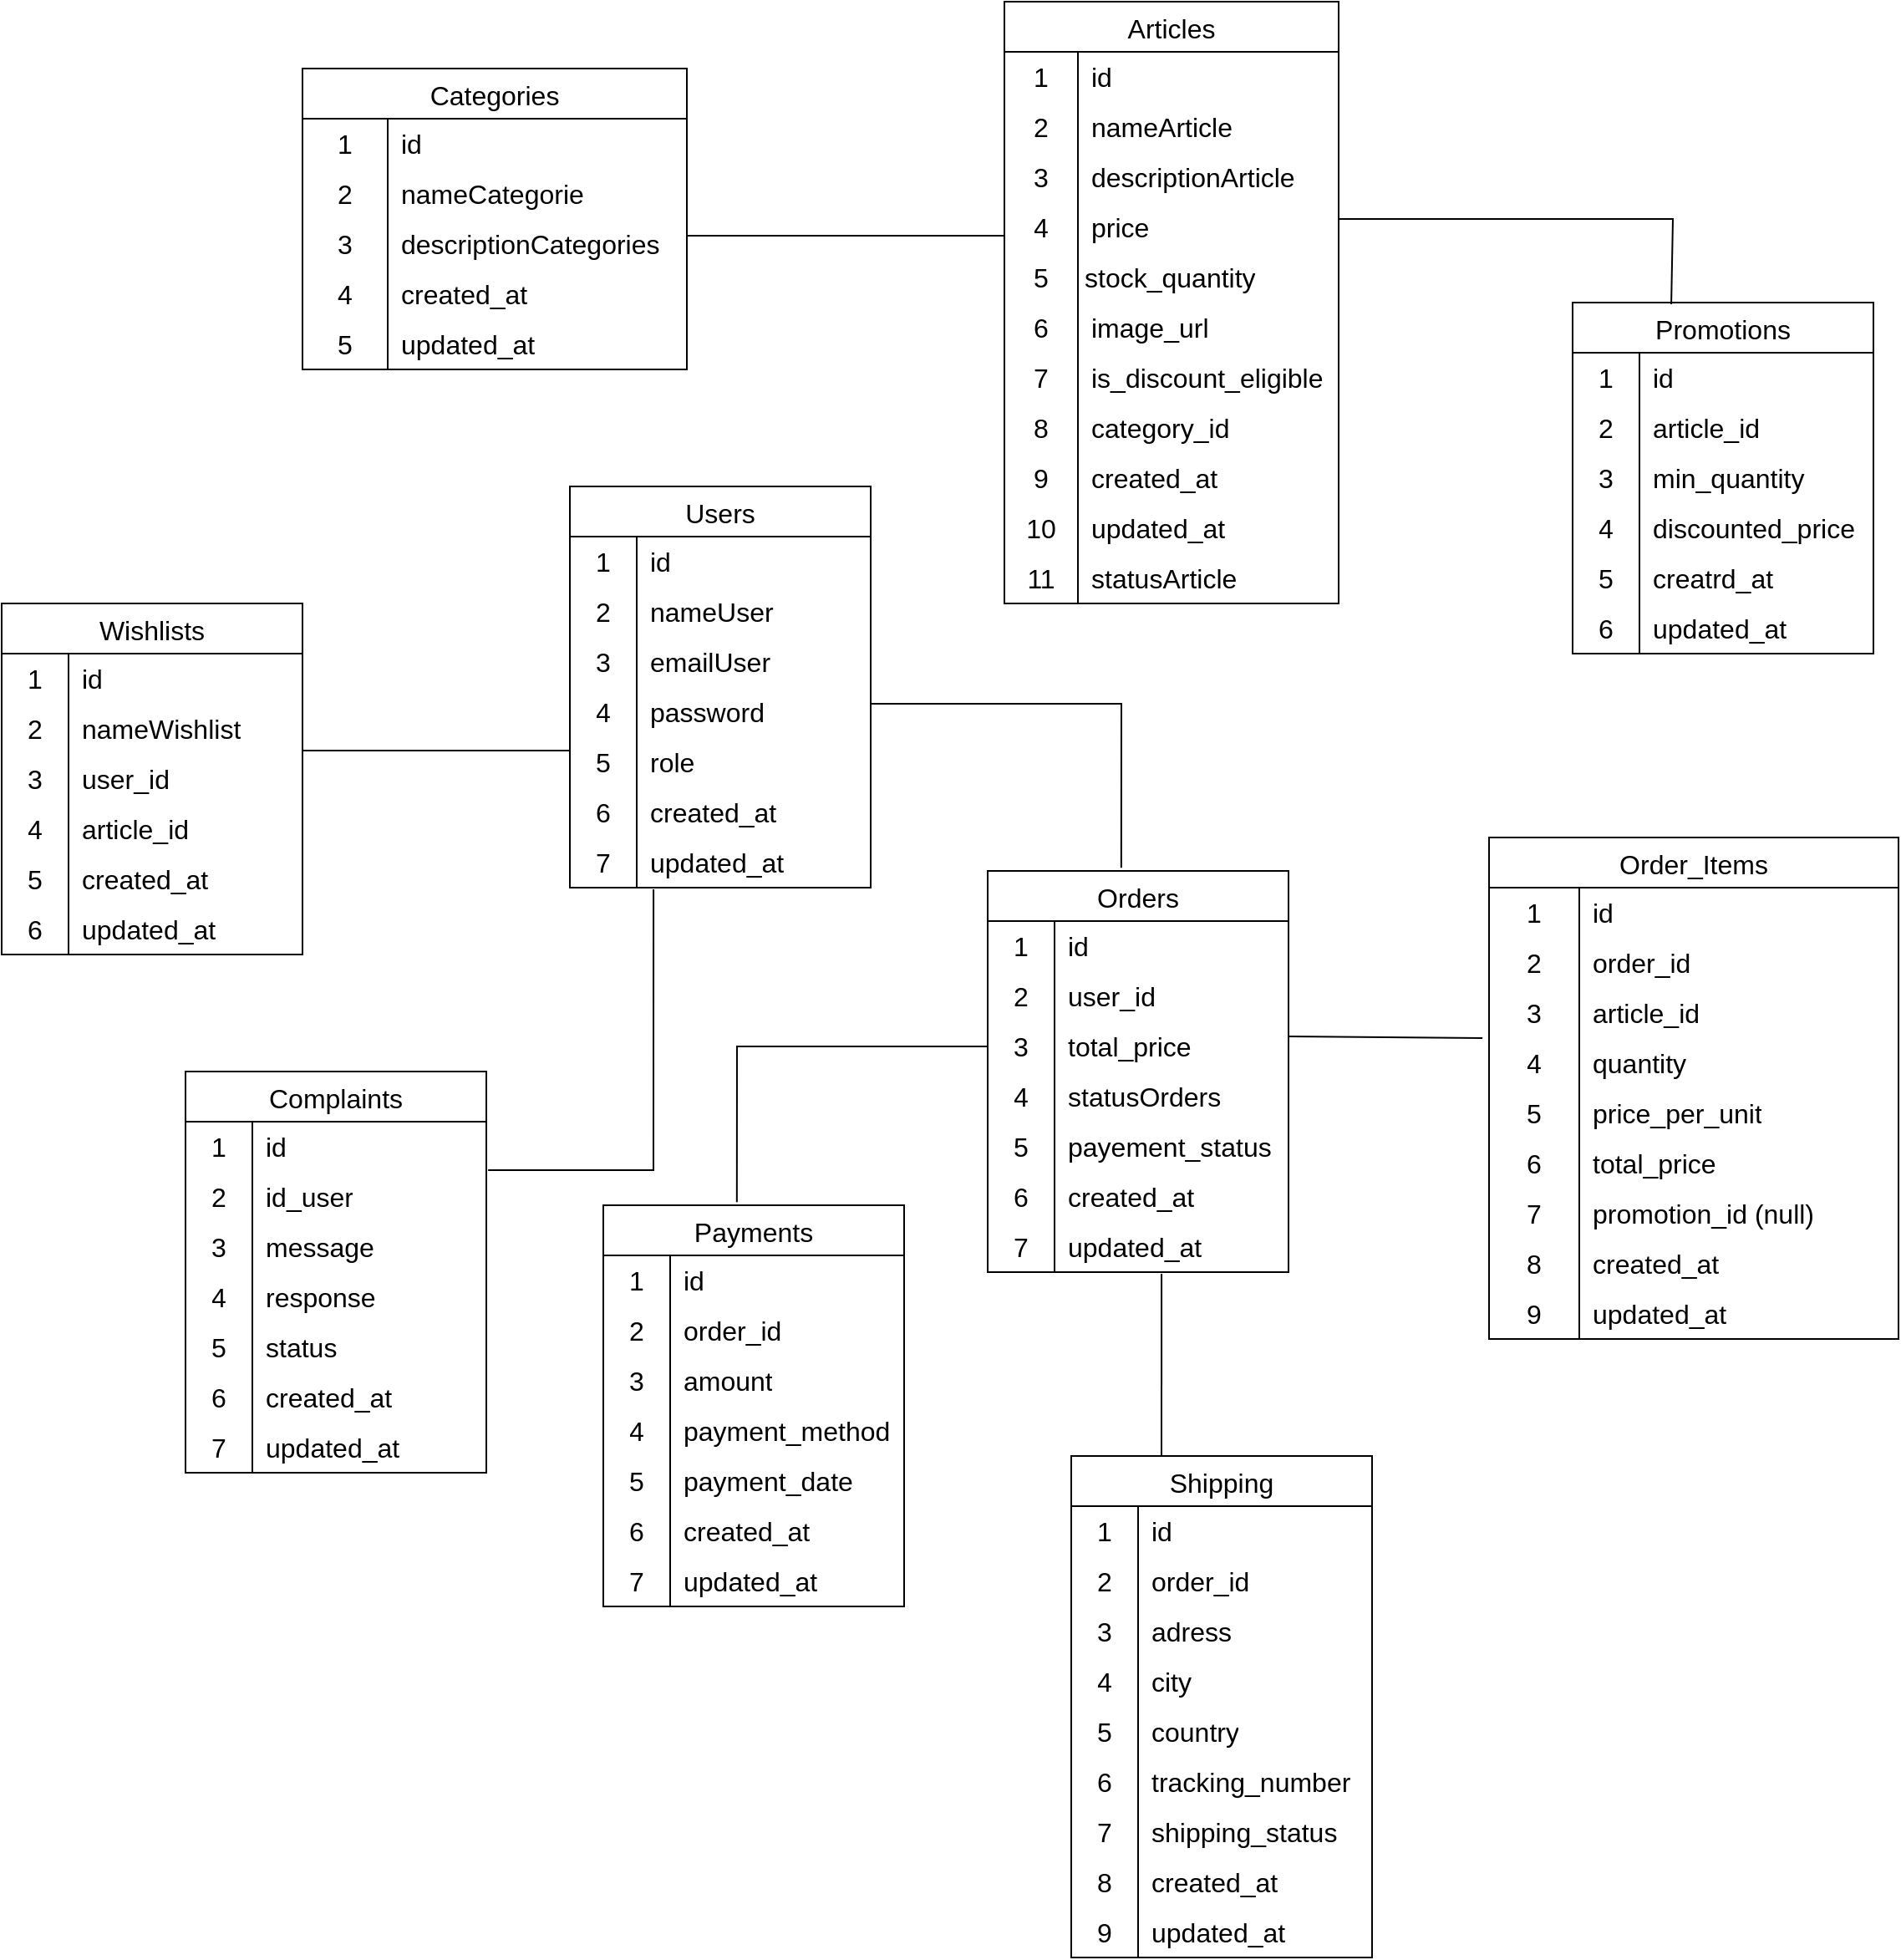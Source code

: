 <mxfile version="24.7.6">
  <diagram name="Page-1" id="u8C86SgLGOu6teKlLl0V">
    <mxGraphModel dx="1434" dy="780" grid="1" gridSize="10" guides="1" tooltips="1" connect="1" arrows="1" fold="1" page="1" pageScale="1" pageWidth="827" pageHeight="1169" math="0" shadow="0">
      <root>
        <mxCell id="0" />
        <mxCell id="1" parent="0" />
        <mxCell id="CgMHuaWSfRqtLx2Ad5D7-1" value="Categories" style="shape=table;startSize=30;container=1;collapsible=0;childLayout=tableLayout;fixedRows=1;rowLines=0;fontStyle=0;strokeColor=default;fontSize=16;" parent="1" vertex="1">
          <mxGeometry x="270" y="300" width="230" height="180" as="geometry" />
        </mxCell>
        <mxCell id="CgMHuaWSfRqtLx2Ad5D7-2" value="" style="shape=tableRow;horizontal=0;startSize=0;swimlaneHead=0;swimlaneBody=0;top=0;left=0;bottom=0;right=0;collapsible=0;dropTarget=0;fillColor=none;points=[[0,0.5],[1,0.5]];portConstraint=eastwest;strokeColor=inherit;fontSize=16;" parent="CgMHuaWSfRqtLx2Ad5D7-1" vertex="1">
          <mxGeometry y="30" width="230" height="30" as="geometry" />
        </mxCell>
        <mxCell id="CgMHuaWSfRqtLx2Ad5D7-3" value="1" style="shape=partialRectangle;html=1;whiteSpace=wrap;connectable=0;fillColor=none;top=0;left=0;bottom=0;right=0;overflow=hidden;pointerEvents=1;strokeColor=inherit;fontSize=16;" parent="CgMHuaWSfRqtLx2Ad5D7-2" vertex="1">
          <mxGeometry width="51" height="30" as="geometry">
            <mxRectangle width="51" height="30" as="alternateBounds" />
          </mxGeometry>
        </mxCell>
        <mxCell id="CgMHuaWSfRqtLx2Ad5D7-4" value="id" style="shape=partialRectangle;html=1;whiteSpace=wrap;connectable=0;fillColor=none;top=0;left=0;bottom=0;right=0;align=left;spacingLeft=6;overflow=hidden;strokeColor=inherit;fontSize=16;" parent="CgMHuaWSfRqtLx2Ad5D7-2" vertex="1">
          <mxGeometry x="51" width="179" height="30" as="geometry">
            <mxRectangle width="179" height="30" as="alternateBounds" />
          </mxGeometry>
        </mxCell>
        <mxCell id="CgMHuaWSfRqtLx2Ad5D7-5" value="" style="shape=tableRow;horizontal=0;startSize=0;swimlaneHead=0;swimlaneBody=0;top=0;left=0;bottom=0;right=0;collapsible=0;dropTarget=0;fillColor=none;points=[[0,0.5],[1,0.5]];portConstraint=eastwest;strokeColor=inherit;fontSize=16;" parent="CgMHuaWSfRqtLx2Ad5D7-1" vertex="1">
          <mxGeometry y="60" width="230" height="30" as="geometry" />
        </mxCell>
        <mxCell id="CgMHuaWSfRqtLx2Ad5D7-6" value="2" style="shape=partialRectangle;html=1;whiteSpace=wrap;connectable=0;fillColor=none;top=0;left=0;bottom=0;right=0;overflow=hidden;strokeColor=inherit;fontSize=16;" parent="CgMHuaWSfRqtLx2Ad5D7-5" vertex="1">
          <mxGeometry width="51" height="30" as="geometry">
            <mxRectangle width="51" height="30" as="alternateBounds" />
          </mxGeometry>
        </mxCell>
        <mxCell id="CgMHuaWSfRqtLx2Ad5D7-7" value="nameCategorie" style="shape=partialRectangle;html=1;whiteSpace=wrap;connectable=0;fillColor=none;top=0;left=0;bottom=0;right=0;align=left;spacingLeft=6;overflow=hidden;strokeColor=inherit;fontSize=16;" parent="CgMHuaWSfRqtLx2Ad5D7-5" vertex="1">
          <mxGeometry x="51" width="179" height="30" as="geometry">
            <mxRectangle width="179" height="30" as="alternateBounds" />
          </mxGeometry>
        </mxCell>
        <mxCell id="CgMHuaWSfRqtLx2Ad5D7-8" value="" style="shape=tableRow;horizontal=0;startSize=0;swimlaneHead=0;swimlaneBody=0;top=0;left=0;bottom=0;right=0;collapsible=0;dropTarget=0;fillColor=none;points=[[0,0.5],[1,0.5]];portConstraint=eastwest;strokeColor=inherit;fontSize=16;" parent="CgMHuaWSfRqtLx2Ad5D7-1" vertex="1">
          <mxGeometry y="90" width="230" height="30" as="geometry" />
        </mxCell>
        <mxCell id="CgMHuaWSfRqtLx2Ad5D7-9" value="3" style="shape=partialRectangle;html=1;whiteSpace=wrap;connectable=0;fillColor=none;top=0;left=0;bottom=0;right=0;overflow=hidden;strokeColor=inherit;fontSize=16;" parent="CgMHuaWSfRqtLx2Ad5D7-8" vertex="1">
          <mxGeometry width="51" height="30" as="geometry">
            <mxRectangle width="51" height="30" as="alternateBounds" />
          </mxGeometry>
        </mxCell>
        <mxCell id="CgMHuaWSfRqtLx2Ad5D7-10" value="descriptionCategories" style="shape=partialRectangle;html=1;whiteSpace=wrap;connectable=0;fillColor=none;top=0;left=0;bottom=0;right=0;align=left;spacingLeft=6;overflow=hidden;strokeColor=inherit;fontSize=16;" parent="CgMHuaWSfRqtLx2Ad5D7-8" vertex="1">
          <mxGeometry x="51" width="179" height="30" as="geometry">
            <mxRectangle width="179" height="30" as="alternateBounds" />
          </mxGeometry>
        </mxCell>
        <mxCell id="CgMHuaWSfRqtLx2Ad5D7-113" value="" style="shape=tableRow;horizontal=0;startSize=0;swimlaneHead=0;swimlaneBody=0;top=0;left=0;bottom=0;right=0;collapsible=0;dropTarget=0;fillColor=none;points=[[0,0.5],[1,0.5]];portConstraint=eastwest;strokeColor=inherit;fontSize=16;" parent="CgMHuaWSfRqtLx2Ad5D7-1" vertex="1">
          <mxGeometry y="120" width="230" height="30" as="geometry" />
        </mxCell>
        <mxCell id="CgMHuaWSfRqtLx2Ad5D7-114" value="4" style="shape=partialRectangle;html=1;whiteSpace=wrap;connectable=0;fillColor=none;top=0;left=0;bottom=0;right=0;overflow=hidden;strokeColor=inherit;fontSize=16;" parent="CgMHuaWSfRqtLx2Ad5D7-113" vertex="1">
          <mxGeometry width="51" height="30" as="geometry">
            <mxRectangle width="51" height="30" as="alternateBounds" />
          </mxGeometry>
        </mxCell>
        <mxCell id="CgMHuaWSfRqtLx2Ad5D7-115" value="created_at" style="shape=partialRectangle;html=1;whiteSpace=wrap;connectable=0;fillColor=none;top=0;left=0;bottom=0;right=0;align=left;spacingLeft=6;overflow=hidden;strokeColor=inherit;fontSize=16;" parent="CgMHuaWSfRqtLx2Ad5D7-113" vertex="1">
          <mxGeometry x="51" width="179" height="30" as="geometry">
            <mxRectangle width="179" height="30" as="alternateBounds" />
          </mxGeometry>
        </mxCell>
        <mxCell id="CgMHuaWSfRqtLx2Ad5D7-116" value="" style="shape=tableRow;horizontal=0;startSize=0;swimlaneHead=0;swimlaneBody=0;top=0;left=0;bottom=0;right=0;collapsible=0;dropTarget=0;fillColor=none;points=[[0,0.5],[1,0.5]];portConstraint=eastwest;strokeColor=inherit;fontSize=16;" parent="CgMHuaWSfRqtLx2Ad5D7-1" vertex="1">
          <mxGeometry y="150" width="230" height="30" as="geometry" />
        </mxCell>
        <mxCell id="CgMHuaWSfRqtLx2Ad5D7-117" value="5" style="shape=partialRectangle;html=1;whiteSpace=wrap;connectable=0;fillColor=none;top=0;left=0;bottom=0;right=0;overflow=hidden;strokeColor=inherit;fontSize=16;" parent="CgMHuaWSfRqtLx2Ad5D7-116" vertex="1">
          <mxGeometry width="51" height="30" as="geometry">
            <mxRectangle width="51" height="30" as="alternateBounds" />
          </mxGeometry>
        </mxCell>
        <mxCell id="CgMHuaWSfRqtLx2Ad5D7-118" value="updated_at" style="shape=partialRectangle;html=1;whiteSpace=wrap;connectable=0;fillColor=none;top=0;left=0;bottom=0;right=0;align=left;spacingLeft=6;overflow=hidden;strokeColor=inherit;fontSize=16;" parent="CgMHuaWSfRqtLx2Ad5D7-116" vertex="1">
          <mxGeometry x="51" width="179" height="30" as="geometry">
            <mxRectangle width="179" height="30" as="alternateBounds" />
          </mxGeometry>
        </mxCell>
        <mxCell id="CgMHuaWSfRqtLx2Ad5D7-14" value="Articles" style="shape=table;startSize=30;container=1;collapsible=0;childLayout=tableLayout;fixedRows=1;rowLines=0;fontStyle=0;strokeColor=default;fontSize=16;" parent="1" vertex="1">
          <mxGeometry x="690" y="260" width="200" height="360" as="geometry" />
        </mxCell>
        <mxCell id="CgMHuaWSfRqtLx2Ad5D7-15" value="" style="shape=tableRow;horizontal=0;startSize=0;swimlaneHead=0;swimlaneBody=0;top=0;left=0;bottom=0;right=0;collapsible=0;dropTarget=0;fillColor=none;points=[[0,0.5],[1,0.5]];portConstraint=eastwest;strokeColor=inherit;fontSize=16;" parent="CgMHuaWSfRqtLx2Ad5D7-14" vertex="1">
          <mxGeometry y="30" width="200" height="30" as="geometry" />
        </mxCell>
        <mxCell id="CgMHuaWSfRqtLx2Ad5D7-16" value="1" style="shape=partialRectangle;html=1;whiteSpace=wrap;connectable=0;fillColor=none;top=0;left=0;bottom=0;right=0;overflow=hidden;pointerEvents=1;strokeColor=inherit;fontSize=16;" parent="CgMHuaWSfRqtLx2Ad5D7-15" vertex="1">
          <mxGeometry width="44" height="30" as="geometry">
            <mxRectangle width="44" height="30" as="alternateBounds" />
          </mxGeometry>
        </mxCell>
        <mxCell id="CgMHuaWSfRqtLx2Ad5D7-17" value="id" style="shape=partialRectangle;html=1;whiteSpace=wrap;connectable=0;fillColor=none;top=0;left=0;bottom=0;right=0;align=left;spacingLeft=6;overflow=hidden;strokeColor=inherit;fontSize=16;" parent="CgMHuaWSfRqtLx2Ad5D7-15" vertex="1">
          <mxGeometry x="44" width="156" height="30" as="geometry">
            <mxRectangle width="156" height="30" as="alternateBounds" />
          </mxGeometry>
        </mxCell>
        <mxCell id="CgMHuaWSfRqtLx2Ad5D7-18" value="" style="shape=tableRow;horizontal=0;startSize=0;swimlaneHead=0;swimlaneBody=0;top=0;left=0;bottom=0;right=0;collapsible=0;dropTarget=0;fillColor=none;points=[[0,0.5],[1,0.5]];portConstraint=eastwest;strokeColor=inherit;fontSize=16;" parent="CgMHuaWSfRqtLx2Ad5D7-14" vertex="1">
          <mxGeometry y="60" width="200" height="30" as="geometry" />
        </mxCell>
        <mxCell id="CgMHuaWSfRqtLx2Ad5D7-19" value="2" style="shape=partialRectangle;html=1;whiteSpace=wrap;connectable=0;fillColor=none;top=0;left=0;bottom=0;right=0;overflow=hidden;strokeColor=inherit;fontSize=16;" parent="CgMHuaWSfRqtLx2Ad5D7-18" vertex="1">
          <mxGeometry width="44" height="30" as="geometry">
            <mxRectangle width="44" height="30" as="alternateBounds" />
          </mxGeometry>
        </mxCell>
        <mxCell id="CgMHuaWSfRqtLx2Ad5D7-20" value="nameArticle" style="shape=partialRectangle;html=1;whiteSpace=wrap;connectable=0;fillColor=none;top=0;left=0;bottom=0;right=0;align=left;spacingLeft=6;overflow=hidden;strokeColor=inherit;fontSize=16;" parent="CgMHuaWSfRqtLx2Ad5D7-18" vertex="1">
          <mxGeometry x="44" width="156" height="30" as="geometry">
            <mxRectangle width="156" height="30" as="alternateBounds" />
          </mxGeometry>
        </mxCell>
        <mxCell id="CgMHuaWSfRqtLx2Ad5D7-21" value="" style="shape=tableRow;horizontal=0;startSize=0;swimlaneHead=0;swimlaneBody=0;top=0;left=0;bottom=0;right=0;collapsible=0;dropTarget=0;fillColor=none;points=[[0,0.5],[1,0.5]];portConstraint=eastwest;strokeColor=inherit;fontSize=16;" parent="CgMHuaWSfRqtLx2Ad5D7-14" vertex="1">
          <mxGeometry y="90" width="200" height="30" as="geometry" />
        </mxCell>
        <mxCell id="CgMHuaWSfRqtLx2Ad5D7-22" value="3" style="shape=partialRectangle;html=1;whiteSpace=wrap;connectable=0;fillColor=none;top=0;left=0;bottom=0;right=0;overflow=hidden;strokeColor=inherit;fontSize=16;" parent="CgMHuaWSfRqtLx2Ad5D7-21" vertex="1">
          <mxGeometry width="44" height="30" as="geometry">
            <mxRectangle width="44" height="30" as="alternateBounds" />
          </mxGeometry>
        </mxCell>
        <mxCell id="CgMHuaWSfRqtLx2Ad5D7-23" value="descriptionArticle" style="shape=partialRectangle;html=1;whiteSpace=wrap;connectable=0;fillColor=none;top=0;left=0;bottom=0;right=0;align=left;spacingLeft=6;overflow=hidden;strokeColor=inherit;fontSize=16;" parent="CgMHuaWSfRqtLx2Ad5D7-21" vertex="1">
          <mxGeometry x="44" width="156" height="30" as="geometry">
            <mxRectangle width="156" height="30" as="alternateBounds" />
          </mxGeometry>
        </mxCell>
        <mxCell id="CgMHuaWSfRqtLx2Ad5D7-40" value="" style="shape=tableRow;horizontal=0;startSize=0;swimlaneHead=0;swimlaneBody=0;top=0;left=0;bottom=0;right=0;collapsible=0;dropTarget=0;fillColor=none;points=[[0,0.5],[1,0.5]];portConstraint=eastwest;strokeColor=inherit;fontSize=16;" parent="CgMHuaWSfRqtLx2Ad5D7-14" vertex="1">
          <mxGeometry y="120" width="200" height="30" as="geometry" />
        </mxCell>
        <mxCell id="CgMHuaWSfRqtLx2Ad5D7-41" value="4" style="shape=partialRectangle;html=1;whiteSpace=wrap;connectable=0;fillColor=none;top=0;left=0;bottom=0;right=0;overflow=hidden;strokeColor=inherit;fontSize=16;" parent="CgMHuaWSfRqtLx2Ad5D7-40" vertex="1">
          <mxGeometry width="44" height="30" as="geometry">
            <mxRectangle width="44" height="30" as="alternateBounds" />
          </mxGeometry>
        </mxCell>
        <mxCell id="CgMHuaWSfRqtLx2Ad5D7-42" value="price" style="shape=partialRectangle;html=1;whiteSpace=wrap;connectable=0;fillColor=none;top=0;left=0;bottom=0;right=0;align=left;spacingLeft=6;overflow=hidden;strokeColor=inherit;fontSize=16;" parent="CgMHuaWSfRqtLx2Ad5D7-40" vertex="1">
          <mxGeometry x="44" width="156" height="30" as="geometry">
            <mxRectangle width="156" height="30" as="alternateBounds" />
          </mxGeometry>
        </mxCell>
        <mxCell id="CgMHuaWSfRqtLx2Ad5D7-43" value="" style="shape=tableRow;horizontal=0;startSize=0;swimlaneHead=0;swimlaneBody=0;top=0;left=0;bottom=0;right=0;collapsible=0;dropTarget=0;fillColor=none;points=[[0,0.5],[1,0.5]];portConstraint=eastwest;strokeColor=inherit;fontSize=16;" parent="CgMHuaWSfRqtLx2Ad5D7-14" vertex="1">
          <mxGeometry y="150" width="200" height="30" as="geometry" />
        </mxCell>
        <mxCell id="CgMHuaWSfRqtLx2Ad5D7-44" value="5" style="shape=partialRectangle;html=1;whiteSpace=wrap;connectable=0;fillColor=none;top=0;left=0;bottom=0;right=0;overflow=hidden;strokeColor=inherit;fontSize=16;" parent="CgMHuaWSfRqtLx2Ad5D7-43" vertex="1">
          <mxGeometry width="44" height="30" as="geometry">
            <mxRectangle width="44" height="30" as="alternateBounds" />
          </mxGeometry>
        </mxCell>
        <mxCell id="CgMHuaWSfRqtLx2Ad5D7-45" value="" style="shape=partialRectangle;html=1;whiteSpace=wrap;connectable=0;fillColor=none;top=0;left=0;bottom=0;right=0;align=left;spacingLeft=6;overflow=hidden;strokeColor=inherit;fontSize=16;" parent="CgMHuaWSfRqtLx2Ad5D7-43" vertex="1">
          <mxGeometry x="44" width="156" height="30" as="geometry">
            <mxRectangle width="156" height="30" as="alternateBounds" />
          </mxGeometry>
        </mxCell>
        <mxCell id="CgMHuaWSfRqtLx2Ad5D7-72" value="" style="shape=tableRow;horizontal=0;startSize=0;swimlaneHead=0;swimlaneBody=0;top=0;left=0;bottom=0;right=0;collapsible=0;dropTarget=0;fillColor=none;points=[[0,0.5],[1,0.5]];portConstraint=eastwest;strokeColor=inherit;fontSize=16;" parent="CgMHuaWSfRqtLx2Ad5D7-14" vertex="1">
          <mxGeometry y="180" width="200" height="30" as="geometry" />
        </mxCell>
        <mxCell id="CgMHuaWSfRqtLx2Ad5D7-73" value="6" style="shape=partialRectangle;html=1;whiteSpace=wrap;connectable=0;fillColor=none;top=0;left=0;bottom=0;right=0;overflow=hidden;strokeColor=inherit;fontSize=16;" parent="CgMHuaWSfRqtLx2Ad5D7-72" vertex="1">
          <mxGeometry width="44" height="30" as="geometry">
            <mxRectangle width="44" height="30" as="alternateBounds" />
          </mxGeometry>
        </mxCell>
        <mxCell id="CgMHuaWSfRqtLx2Ad5D7-74" value="image_url" style="shape=partialRectangle;html=1;whiteSpace=wrap;connectable=0;fillColor=none;top=0;left=0;bottom=0;right=0;align=left;spacingLeft=6;overflow=hidden;strokeColor=inherit;fontSize=16;" parent="CgMHuaWSfRqtLx2Ad5D7-72" vertex="1">
          <mxGeometry x="44" width="156" height="30" as="geometry">
            <mxRectangle width="156" height="30" as="alternateBounds" />
          </mxGeometry>
        </mxCell>
        <mxCell id="CgMHuaWSfRqtLx2Ad5D7-121" value="" style="shape=tableRow;horizontal=0;startSize=0;swimlaneHead=0;swimlaneBody=0;top=0;left=0;bottom=0;right=0;collapsible=0;dropTarget=0;fillColor=none;points=[[0,0.5],[1,0.5]];portConstraint=eastwest;strokeColor=inherit;fontSize=16;" parent="CgMHuaWSfRqtLx2Ad5D7-14" vertex="1">
          <mxGeometry y="210" width="200" height="30" as="geometry" />
        </mxCell>
        <mxCell id="CgMHuaWSfRqtLx2Ad5D7-122" value="7" style="shape=partialRectangle;html=1;whiteSpace=wrap;connectable=0;fillColor=none;top=0;left=0;bottom=0;right=0;overflow=hidden;strokeColor=inherit;fontSize=16;" parent="CgMHuaWSfRqtLx2Ad5D7-121" vertex="1">
          <mxGeometry width="44" height="30" as="geometry">
            <mxRectangle width="44" height="30" as="alternateBounds" />
          </mxGeometry>
        </mxCell>
        <mxCell id="CgMHuaWSfRqtLx2Ad5D7-123" value="is_discount_eligible" style="shape=partialRectangle;html=1;whiteSpace=wrap;connectable=0;fillColor=none;top=0;left=0;bottom=0;right=0;align=left;spacingLeft=6;overflow=hidden;strokeColor=inherit;fontSize=16;" parent="CgMHuaWSfRqtLx2Ad5D7-121" vertex="1">
          <mxGeometry x="44" width="156" height="30" as="geometry">
            <mxRectangle width="156" height="30" as="alternateBounds" />
          </mxGeometry>
        </mxCell>
        <mxCell id="CgMHuaWSfRqtLx2Ad5D7-124" value="" style="shape=tableRow;horizontal=0;startSize=0;swimlaneHead=0;swimlaneBody=0;top=0;left=0;bottom=0;right=0;collapsible=0;dropTarget=0;fillColor=none;points=[[0,0.5],[1,0.5]];portConstraint=eastwest;strokeColor=inherit;fontSize=16;" parent="CgMHuaWSfRqtLx2Ad5D7-14" vertex="1">
          <mxGeometry y="240" width="200" height="30" as="geometry" />
        </mxCell>
        <mxCell id="CgMHuaWSfRqtLx2Ad5D7-125" value="8" style="shape=partialRectangle;html=1;whiteSpace=wrap;connectable=0;fillColor=none;top=0;left=0;bottom=0;right=0;overflow=hidden;strokeColor=inherit;fontSize=16;" parent="CgMHuaWSfRqtLx2Ad5D7-124" vertex="1">
          <mxGeometry width="44" height="30" as="geometry">
            <mxRectangle width="44" height="30" as="alternateBounds" />
          </mxGeometry>
        </mxCell>
        <mxCell id="CgMHuaWSfRqtLx2Ad5D7-126" value="category_id" style="shape=partialRectangle;html=1;whiteSpace=wrap;connectable=0;fillColor=none;top=0;left=0;bottom=0;right=0;align=left;spacingLeft=6;overflow=hidden;strokeColor=inherit;fontSize=16;" parent="CgMHuaWSfRqtLx2Ad5D7-124" vertex="1">
          <mxGeometry x="44" width="156" height="30" as="geometry">
            <mxRectangle width="156" height="30" as="alternateBounds" />
          </mxGeometry>
        </mxCell>
        <mxCell id="CgMHuaWSfRqtLx2Ad5D7-127" value="" style="shape=tableRow;horizontal=0;startSize=0;swimlaneHead=0;swimlaneBody=0;top=0;left=0;bottom=0;right=0;collapsible=0;dropTarget=0;fillColor=none;points=[[0,0.5],[1,0.5]];portConstraint=eastwest;strokeColor=inherit;fontSize=16;" parent="CgMHuaWSfRqtLx2Ad5D7-14" vertex="1">
          <mxGeometry y="270" width="200" height="30" as="geometry" />
        </mxCell>
        <mxCell id="CgMHuaWSfRqtLx2Ad5D7-128" value="9" style="shape=partialRectangle;html=1;whiteSpace=wrap;connectable=0;fillColor=none;top=0;left=0;bottom=0;right=0;overflow=hidden;strokeColor=inherit;fontSize=16;" parent="CgMHuaWSfRqtLx2Ad5D7-127" vertex="1">
          <mxGeometry width="44" height="30" as="geometry">
            <mxRectangle width="44" height="30" as="alternateBounds" />
          </mxGeometry>
        </mxCell>
        <mxCell id="CgMHuaWSfRqtLx2Ad5D7-129" value="created_at" style="shape=partialRectangle;html=1;whiteSpace=wrap;connectable=0;fillColor=none;top=0;left=0;bottom=0;right=0;align=left;spacingLeft=6;overflow=hidden;strokeColor=inherit;fontSize=16;" parent="CgMHuaWSfRqtLx2Ad5D7-127" vertex="1">
          <mxGeometry x="44" width="156" height="30" as="geometry">
            <mxRectangle width="156" height="30" as="alternateBounds" />
          </mxGeometry>
        </mxCell>
        <mxCell id="CgMHuaWSfRqtLx2Ad5D7-130" value="" style="shape=tableRow;horizontal=0;startSize=0;swimlaneHead=0;swimlaneBody=0;top=0;left=0;bottom=0;right=0;collapsible=0;dropTarget=0;fillColor=none;points=[[0,0.5],[1,0.5]];portConstraint=eastwest;strokeColor=inherit;fontSize=16;" parent="CgMHuaWSfRqtLx2Ad5D7-14" vertex="1">
          <mxGeometry y="300" width="200" height="30" as="geometry" />
        </mxCell>
        <mxCell id="CgMHuaWSfRqtLx2Ad5D7-131" value="10" style="shape=partialRectangle;html=1;whiteSpace=wrap;connectable=0;fillColor=none;top=0;left=0;bottom=0;right=0;overflow=hidden;strokeColor=inherit;fontSize=16;" parent="CgMHuaWSfRqtLx2Ad5D7-130" vertex="1">
          <mxGeometry width="44" height="30" as="geometry">
            <mxRectangle width="44" height="30" as="alternateBounds" />
          </mxGeometry>
        </mxCell>
        <mxCell id="CgMHuaWSfRqtLx2Ad5D7-132" value="updated_at" style="shape=partialRectangle;html=1;whiteSpace=wrap;connectable=0;fillColor=none;top=0;left=0;bottom=0;right=0;align=left;spacingLeft=6;overflow=hidden;strokeColor=inherit;fontSize=16;" parent="CgMHuaWSfRqtLx2Ad5D7-130" vertex="1">
          <mxGeometry x="44" width="156" height="30" as="geometry">
            <mxRectangle width="156" height="30" as="alternateBounds" />
          </mxGeometry>
        </mxCell>
        <mxCell id="CgMHuaWSfRqtLx2Ad5D7-276" value="" style="shape=tableRow;horizontal=0;startSize=0;swimlaneHead=0;swimlaneBody=0;top=0;left=0;bottom=0;right=0;collapsible=0;dropTarget=0;fillColor=none;points=[[0,0.5],[1,0.5]];portConstraint=eastwest;strokeColor=inherit;fontSize=16;" parent="CgMHuaWSfRqtLx2Ad5D7-14" vertex="1">
          <mxGeometry y="330" width="200" height="30" as="geometry" />
        </mxCell>
        <mxCell id="CgMHuaWSfRqtLx2Ad5D7-277" value="11" style="shape=partialRectangle;html=1;whiteSpace=wrap;connectable=0;fillColor=none;top=0;left=0;bottom=0;right=0;overflow=hidden;strokeColor=inherit;fontSize=16;" parent="CgMHuaWSfRqtLx2Ad5D7-276" vertex="1">
          <mxGeometry width="44" height="30" as="geometry">
            <mxRectangle width="44" height="30" as="alternateBounds" />
          </mxGeometry>
        </mxCell>
        <mxCell id="CgMHuaWSfRqtLx2Ad5D7-278" value="statusArticle" style="shape=partialRectangle;html=1;whiteSpace=wrap;connectable=0;fillColor=none;top=0;left=0;bottom=0;right=0;align=left;spacingLeft=6;overflow=hidden;strokeColor=inherit;fontSize=16;" parent="CgMHuaWSfRqtLx2Ad5D7-276" vertex="1">
          <mxGeometry x="44" width="156" height="30" as="geometry">
            <mxRectangle width="156" height="30" as="alternateBounds" />
          </mxGeometry>
        </mxCell>
        <mxCell id="CgMHuaWSfRqtLx2Ad5D7-28" value="Promotions" style="shape=table;startSize=30;container=1;collapsible=0;childLayout=tableLayout;fixedRows=1;rowLines=0;fontStyle=0;strokeColor=default;fontSize=16;" parent="1" vertex="1">
          <mxGeometry x="1030" y="440" width="180" height="210" as="geometry" />
        </mxCell>
        <mxCell id="CgMHuaWSfRqtLx2Ad5D7-29" value="" style="shape=tableRow;horizontal=0;startSize=0;swimlaneHead=0;swimlaneBody=0;top=0;left=0;bottom=0;right=0;collapsible=0;dropTarget=0;fillColor=none;points=[[0,0.5],[1,0.5]];portConstraint=eastwest;strokeColor=inherit;fontSize=16;" parent="CgMHuaWSfRqtLx2Ad5D7-28" vertex="1">
          <mxGeometry y="30" width="180" height="30" as="geometry" />
        </mxCell>
        <mxCell id="CgMHuaWSfRqtLx2Ad5D7-30" value="1" style="shape=partialRectangle;html=1;whiteSpace=wrap;connectable=0;fillColor=none;top=0;left=0;bottom=0;right=0;overflow=hidden;pointerEvents=1;strokeColor=inherit;fontSize=16;" parent="CgMHuaWSfRqtLx2Ad5D7-29" vertex="1">
          <mxGeometry width="40" height="30" as="geometry">
            <mxRectangle width="40" height="30" as="alternateBounds" />
          </mxGeometry>
        </mxCell>
        <mxCell id="CgMHuaWSfRqtLx2Ad5D7-31" value="id" style="shape=partialRectangle;html=1;whiteSpace=wrap;connectable=0;fillColor=none;top=0;left=0;bottom=0;right=0;align=left;spacingLeft=6;overflow=hidden;strokeColor=inherit;fontSize=16;" parent="CgMHuaWSfRqtLx2Ad5D7-29" vertex="1">
          <mxGeometry x="40" width="140" height="30" as="geometry">
            <mxRectangle width="140" height="30" as="alternateBounds" />
          </mxGeometry>
        </mxCell>
        <mxCell id="CgMHuaWSfRqtLx2Ad5D7-32" value="" style="shape=tableRow;horizontal=0;startSize=0;swimlaneHead=0;swimlaneBody=0;top=0;left=0;bottom=0;right=0;collapsible=0;dropTarget=0;fillColor=none;points=[[0,0.5],[1,0.5]];portConstraint=eastwest;strokeColor=inherit;fontSize=16;" parent="CgMHuaWSfRqtLx2Ad5D7-28" vertex="1">
          <mxGeometry y="60" width="180" height="30" as="geometry" />
        </mxCell>
        <mxCell id="CgMHuaWSfRqtLx2Ad5D7-33" value="2" style="shape=partialRectangle;html=1;whiteSpace=wrap;connectable=0;fillColor=none;top=0;left=0;bottom=0;right=0;overflow=hidden;strokeColor=inherit;fontSize=16;" parent="CgMHuaWSfRqtLx2Ad5D7-32" vertex="1">
          <mxGeometry width="40" height="30" as="geometry">
            <mxRectangle width="40" height="30" as="alternateBounds" />
          </mxGeometry>
        </mxCell>
        <mxCell id="CgMHuaWSfRqtLx2Ad5D7-34" value="article_id" style="shape=partialRectangle;html=1;whiteSpace=wrap;connectable=0;fillColor=none;top=0;left=0;bottom=0;right=0;align=left;spacingLeft=6;overflow=hidden;strokeColor=inherit;fontSize=16;" parent="CgMHuaWSfRqtLx2Ad5D7-32" vertex="1">
          <mxGeometry x="40" width="140" height="30" as="geometry">
            <mxRectangle width="140" height="30" as="alternateBounds" />
          </mxGeometry>
        </mxCell>
        <mxCell id="CgMHuaWSfRqtLx2Ad5D7-35" value="" style="shape=tableRow;horizontal=0;startSize=0;swimlaneHead=0;swimlaneBody=0;top=0;left=0;bottom=0;right=0;collapsible=0;dropTarget=0;fillColor=none;points=[[0,0.5],[1,0.5]];portConstraint=eastwest;strokeColor=inherit;fontSize=16;" parent="CgMHuaWSfRqtLx2Ad5D7-28" vertex="1">
          <mxGeometry y="90" width="180" height="30" as="geometry" />
        </mxCell>
        <mxCell id="CgMHuaWSfRqtLx2Ad5D7-36" value="3" style="shape=partialRectangle;html=1;whiteSpace=wrap;connectable=0;fillColor=none;top=0;left=0;bottom=0;right=0;overflow=hidden;strokeColor=inherit;fontSize=16;" parent="CgMHuaWSfRqtLx2Ad5D7-35" vertex="1">
          <mxGeometry width="40" height="30" as="geometry">
            <mxRectangle width="40" height="30" as="alternateBounds" />
          </mxGeometry>
        </mxCell>
        <mxCell id="CgMHuaWSfRqtLx2Ad5D7-37" value="min_quantity" style="shape=partialRectangle;html=1;whiteSpace=wrap;connectable=0;fillColor=none;top=0;left=0;bottom=0;right=0;align=left;spacingLeft=6;overflow=hidden;strokeColor=inherit;fontSize=16;" parent="CgMHuaWSfRqtLx2Ad5D7-35" vertex="1">
          <mxGeometry x="40" width="140" height="30" as="geometry">
            <mxRectangle width="140" height="30" as="alternateBounds" />
          </mxGeometry>
        </mxCell>
        <mxCell id="CgMHuaWSfRqtLx2Ad5D7-56" value="" style="shape=tableRow;horizontal=0;startSize=0;swimlaneHead=0;swimlaneBody=0;top=0;left=0;bottom=0;right=0;collapsible=0;dropTarget=0;fillColor=none;points=[[0,0.5],[1,0.5]];portConstraint=eastwest;strokeColor=inherit;fontSize=16;" parent="CgMHuaWSfRqtLx2Ad5D7-28" vertex="1">
          <mxGeometry y="120" width="180" height="30" as="geometry" />
        </mxCell>
        <mxCell id="CgMHuaWSfRqtLx2Ad5D7-57" value="4" style="shape=partialRectangle;html=1;whiteSpace=wrap;connectable=0;fillColor=none;top=0;left=0;bottom=0;right=0;overflow=hidden;strokeColor=inherit;fontSize=16;" parent="CgMHuaWSfRqtLx2Ad5D7-56" vertex="1">
          <mxGeometry width="40" height="30" as="geometry">
            <mxRectangle width="40" height="30" as="alternateBounds" />
          </mxGeometry>
        </mxCell>
        <mxCell id="CgMHuaWSfRqtLx2Ad5D7-58" value="discounted_price" style="shape=partialRectangle;html=1;whiteSpace=wrap;connectable=0;fillColor=none;top=0;left=0;bottom=0;right=0;align=left;spacingLeft=6;overflow=hidden;strokeColor=inherit;fontSize=16;" parent="CgMHuaWSfRqtLx2Ad5D7-56" vertex="1">
          <mxGeometry x="40" width="140" height="30" as="geometry">
            <mxRectangle width="140" height="30" as="alternateBounds" />
          </mxGeometry>
        </mxCell>
        <mxCell id="CgMHuaWSfRqtLx2Ad5D7-320" value="" style="shape=tableRow;horizontal=0;startSize=0;swimlaneHead=0;swimlaneBody=0;top=0;left=0;bottom=0;right=0;collapsible=0;dropTarget=0;fillColor=none;points=[[0,0.5],[1,0.5]];portConstraint=eastwest;strokeColor=inherit;fontSize=16;" parent="CgMHuaWSfRqtLx2Ad5D7-28" vertex="1">
          <mxGeometry y="150" width="180" height="30" as="geometry" />
        </mxCell>
        <mxCell id="CgMHuaWSfRqtLx2Ad5D7-321" value="5" style="shape=partialRectangle;html=1;whiteSpace=wrap;connectable=0;fillColor=none;top=0;left=0;bottom=0;right=0;overflow=hidden;strokeColor=inherit;fontSize=16;" parent="CgMHuaWSfRqtLx2Ad5D7-320" vertex="1">
          <mxGeometry width="40" height="30" as="geometry">
            <mxRectangle width="40" height="30" as="alternateBounds" />
          </mxGeometry>
        </mxCell>
        <mxCell id="CgMHuaWSfRqtLx2Ad5D7-322" value="creatrd_at" style="shape=partialRectangle;html=1;whiteSpace=wrap;connectable=0;fillColor=none;top=0;left=0;bottom=0;right=0;align=left;spacingLeft=6;overflow=hidden;strokeColor=inherit;fontSize=16;" parent="CgMHuaWSfRqtLx2Ad5D7-320" vertex="1">
          <mxGeometry x="40" width="140" height="30" as="geometry">
            <mxRectangle width="140" height="30" as="alternateBounds" />
          </mxGeometry>
        </mxCell>
        <mxCell id="CgMHuaWSfRqtLx2Ad5D7-323" value="" style="shape=tableRow;horizontal=0;startSize=0;swimlaneHead=0;swimlaneBody=0;top=0;left=0;bottom=0;right=0;collapsible=0;dropTarget=0;fillColor=none;points=[[0,0.5],[1,0.5]];portConstraint=eastwest;strokeColor=inherit;fontSize=16;" parent="CgMHuaWSfRqtLx2Ad5D7-28" vertex="1">
          <mxGeometry y="180" width="180" height="30" as="geometry" />
        </mxCell>
        <mxCell id="CgMHuaWSfRqtLx2Ad5D7-324" value="6" style="shape=partialRectangle;html=1;whiteSpace=wrap;connectable=0;fillColor=none;top=0;left=0;bottom=0;right=0;overflow=hidden;strokeColor=inherit;fontSize=16;" parent="CgMHuaWSfRqtLx2Ad5D7-323" vertex="1">
          <mxGeometry width="40" height="30" as="geometry">
            <mxRectangle width="40" height="30" as="alternateBounds" />
          </mxGeometry>
        </mxCell>
        <mxCell id="CgMHuaWSfRqtLx2Ad5D7-325" value="updated_at" style="shape=partialRectangle;html=1;whiteSpace=wrap;connectable=0;fillColor=none;top=0;left=0;bottom=0;right=0;align=left;spacingLeft=6;overflow=hidden;strokeColor=inherit;fontSize=16;" parent="CgMHuaWSfRqtLx2Ad5D7-323" vertex="1">
          <mxGeometry x="40" width="140" height="30" as="geometry">
            <mxRectangle width="140" height="30" as="alternateBounds" />
          </mxGeometry>
        </mxCell>
        <mxCell id="CgMHuaWSfRqtLx2Ad5D7-75" value="stock_quantity" style="shape=partialRectangle;html=1;whiteSpace=wrap;connectable=0;fillColor=none;top=0;left=0;bottom=0;right=0;align=left;spacingLeft=6;overflow=hidden;strokeColor=inherit;fontSize=16;" parent="1" vertex="1">
          <mxGeometry x="730" y="410" width="140" height="30" as="geometry">
            <mxRectangle width="140" height="30" as="alternateBounds" />
          </mxGeometry>
        </mxCell>
        <mxCell id="CgMHuaWSfRqtLx2Ad5D7-78" value="Order_Items" style="shape=table;startSize=30;container=1;collapsible=0;childLayout=tableLayout;fixedRows=1;rowLines=0;fontStyle=0;strokeColor=default;fontSize=16;" parent="1" vertex="1">
          <mxGeometry x="980" y="760" width="245" height="300" as="geometry" />
        </mxCell>
        <mxCell id="CgMHuaWSfRqtLx2Ad5D7-79" value="" style="shape=tableRow;horizontal=0;startSize=0;swimlaneHead=0;swimlaneBody=0;top=0;left=0;bottom=0;right=0;collapsible=0;dropTarget=0;fillColor=none;points=[[0,0.5],[1,0.5]];portConstraint=eastwest;strokeColor=inherit;fontSize=16;" parent="CgMHuaWSfRqtLx2Ad5D7-78" vertex="1">
          <mxGeometry y="30" width="245" height="30" as="geometry" />
        </mxCell>
        <mxCell id="CgMHuaWSfRqtLx2Ad5D7-80" value="1" style="shape=partialRectangle;html=1;whiteSpace=wrap;connectable=0;fillColor=none;top=0;left=0;bottom=0;right=0;overflow=hidden;pointerEvents=1;strokeColor=inherit;fontSize=16;" parent="CgMHuaWSfRqtLx2Ad5D7-79" vertex="1">
          <mxGeometry width="54" height="30" as="geometry">
            <mxRectangle width="54" height="30" as="alternateBounds" />
          </mxGeometry>
        </mxCell>
        <mxCell id="CgMHuaWSfRqtLx2Ad5D7-81" value="id" style="shape=partialRectangle;html=1;whiteSpace=wrap;connectable=0;fillColor=none;top=0;left=0;bottom=0;right=0;align=left;spacingLeft=6;overflow=hidden;strokeColor=inherit;fontSize=16;" parent="CgMHuaWSfRqtLx2Ad5D7-79" vertex="1">
          <mxGeometry x="54" width="191" height="30" as="geometry">
            <mxRectangle width="191" height="30" as="alternateBounds" />
          </mxGeometry>
        </mxCell>
        <mxCell id="CgMHuaWSfRqtLx2Ad5D7-82" value="" style="shape=tableRow;horizontal=0;startSize=0;swimlaneHead=0;swimlaneBody=0;top=0;left=0;bottom=0;right=0;collapsible=0;dropTarget=0;fillColor=none;points=[[0,0.5],[1,0.5]];portConstraint=eastwest;strokeColor=inherit;fontSize=16;" parent="CgMHuaWSfRqtLx2Ad5D7-78" vertex="1">
          <mxGeometry y="60" width="245" height="30" as="geometry" />
        </mxCell>
        <mxCell id="CgMHuaWSfRqtLx2Ad5D7-83" value="2" style="shape=partialRectangle;html=1;whiteSpace=wrap;connectable=0;fillColor=none;top=0;left=0;bottom=0;right=0;overflow=hidden;strokeColor=inherit;fontSize=16;" parent="CgMHuaWSfRqtLx2Ad5D7-82" vertex="1">
          <mxGeometry width="54" height="30" as="geometry">
            <mxRectangle width="54" height="30" as="alternateBounds" />
          </mxGeometry>
        </mxCell>
        <mxCell id="CgMHuaWSfRqtLx2Ad5D7-84" value="order_id" style="shape=partialRectangle;html=1;whiteSpace=wrap;connectable=0;fillColor=none;top=0;left=0;bottom=0;right=0;align=left;spacingLeft=6;overflow=hidden;strokeColor=inherit;fontSize=16;" parent="CgMHuaWSfRqtLx2Ad5D7-82" vertex="1">
          <mxGeometry x="54" width="191" height="30" as="geometry">
            <mxRectangle width="191" height="30" as="alternateBounds" />
          </mxGeometry>
        </mxCell>
        <mxCell id="CgMHuaWSfRqtLx2Ad5D7-85" value="" style="shape=tableRow;horizontal=0;startSize=0;swimlaneHead=0;swimlaneBody=0;top=0;left=0;bottom=0;right=0;collapsible=0;dropTarget=0;fillColor=none;points=[[0,0.5],[1,0.5]];portConstraint=eastwest;strokeColor=inherit;fontSize=16;" parent="CgMHuaWSfRqtLx2Ad5D7-78" vertex="1">
          <mxGeometry y="90" width="245" height="30" as="geometry" />
        </mxCell>
        <mxCell id="CgMHuaWSfRqtLx2Ad5D7-86" value="3" style="shape=partialRectangle;html=1;whiteSpace=wrap;connectable=0;fillColor=none;top=0;left=0;bottom=0;right=0;overflow=hidden;strokeColor=inherit;fontSize=16;" parent="CgMHuaWSfRqtLx2Ad5D7-85" vertex="1">
          <mxGeometry width="54" height="30" as="geometry">
            <mxRectangle width="54" height="30" as="alternateBounds" />
          </mxGeometry>
        </mxCell>
        <mxCell id="CgMHuaWSfRqtLx2Ad5D7-87" value="article_id" style="shape=partialRectangle;html=1;whiteSpace=wrap;connectable=0;fillColor=none;top=0;left=0;bottom=0;right=0;align=left;spacingLeft=6;overflow=hidden;strokeColor=inherit;fontSize=16;" parent="CgMHuaWSfRqtLx2Ad5D7-85" vertex="1">
          <mxGeometry x="54" width="191" height="30" as="geometry">
            <mxRectangle width="191" height="30" as="alternateBounds" />
          </mxGeometry>
        </mxCell>
        <mxCell id="CgMHuaWSfRqtLx2Ad5D7-88" value="" style="shape=tableRow;horizontal=0;startSize=0;swimlaneHead=0;swimlaneBody=0;top=0;left=0;bottom=0;right=0;collapsible=0;dropTarget=0;fillColor=none;points=[[0,0.5],[1,0.5]];portConstraint=eastwest;strokeColor=inherit;fontSize=16;" parent="CgMHuaWSfRqtLx2Ad5D7-78" vertex="1">
          <mxGeometry y="120" width="245" height="30" as="geometry" />
        </mxCell>
        <mxCell id="CgMHuaWSfRqtLx2Ad5D7-89" value="4" style="shape=partialRectangle;html=1;whiteSpace=wrap;connectable=0;fillColor=none;top=0;left=0;bottom=0;right=0;overflow=hidden;strokeColor=inherit;fontSize=16;" parent="CgMHuaWSfRqtLx2Ad5D7-88" vertex="1">
          <mxGeometry width="54" height="30" as="geometry">
            <mxRectangle width="54" height="30" as="alternateBounds" />
          </mxGeometry>
        </mxCell>
        <mxCell id="CgMHuaWSfRqtLx2Ad5D7-90" value="quantity" style="shape=partialRectangle;html=1;whiteSpace=wrap;connectable=0;fillColor=none;top=0;left=0;bottom=0;right=0;align=left;spacingLeft=6;overflow=hidden;strokeColor=inherit;fontSize=16;" parent="CgMHuaWSfRqtLx2Ad5D7-88" vertex="1">
          <mxGeometry x="54" width="191" height="30" as="geometry">
            <mxRectangle width="191" height="30" as="alternateBounds" />
          </mxGeometry>
        </mxCell>
        <mxCell id="CgMHuaWSfRqtLx2Ad5D7-104" value="" style="shape=tableRow;horizontal=0;startSize=0;swimlaneHead=0;swimlaneBody=0;top=0;left=0;bottom=0;right=0;collapsible=0;dropTarget=0;fillColor=none;points=[[0,0.5],[1,0.5]];portConstraint=eastwest;strokeColor=inherit;fontSize=16;" parent="CgMHuaWSfRqtLx2Ad5D7-78" vertex="1">
          <mxGeometry y="150" width="245" height="30" as="geometry" />
        </mxCell>
        <mxCell id="CgMHuaWSfRqtLx2Ad5D7-105" value="5" style="shape=partialRectangle;html=1;whiteSpace=wrap;connectable=0;fillColor=none;top=0;left=0;bottom=0;right=0;overflow=hidden;strokeColor=inherit;fontSize=16;" parent="CgMHuaWSfRqtLx2Ad5D7-104" vertex="1">
          <mxGeometry width="54" height="30" as="geometry">
            <mxRectangle width="54" height="30" as="alternateBounds" />
          </mxGeometry>
        </mxCell>
        <mxCell id="CgMHuaWSfRqtLx2Ad5D7-106" value="price_per_unit" style="shape=partialRectangle;html=1;whiteSpace=wrap;connectable=0;fillColor=none;top=0;left=0;bottom=0;right=0;align=left;spacingLeft=6;overflow=hidden;strokeColor=inherit;fontSize=16;" parent="CgMHuaWSfRqtLx2Ad5D7-104" vertex="1">
          <mxGeometry x="54" width="191" height="30" as="geometry">
            <mxRectangle width="191" height="30" as="alternateBounds" />
          </mxGeometry>
        </mxCell>
        <mxCell id="CgMHuaWSfRqtLx2Ad5D7-107" value="" style="shape=tableRow;horizontal=0;startSize=0;swimlaneHead=0;swimlaneBody=0;top=0;left=0;bottom=0;right=0;collapsible=0;dropTarget=0;fillColor=none;points=[[0,0.5],[1,0.5]];portConstraint=eastwest;strokeColor=inherit;fontSize=16;" parent="CgMHuaWSfRqtLx2Ad5D7-78" vertex="1">
          <mxGeometry y="180" width="245" height="30" as="geometry" />
        </mxCell>
        <mxCell id="CgMHuaWSfRqtLx2Ad5D7-108" value="6" style="shape=partialRectangle;html=1;whiteSpace=wrap;connectable=0;fillColor=none;top=0;left=0;bottom=0;right=0;overflow=hidden;strokeColor=inherit;fontSize=16;" parent="CgMHuaWSfRqtLx2Ad5D7-107" vertex="1">
          <mxGeometry width="54" height="30" as="geometry">
            <mxRectangle width="54" height="30" as="alternateBounds" />
          </mxGeometry>
        </mxCell>
        <mxCell id="CgMHuaWSfRqtLx2Ad5D7-109" value="total_price" style="shape=partialRectangle;html=1;whiteSpace=wrap;connectable=0;fillColor=none;top=0;left=0;bottom=0;right=0;align=left;spacingLeft=6;overflow=hidden;strokeColor=inherit;fontSize=16;" parent="CgMHuaWSfRqtLx2Ad5D7-107" vertex="1">
          <mxGeometry x="54" width="191" height="30" as="geometry">
            <mxRectangle width="191" height="30" as="alternateBounds" />
          </mxGeometry>
        </mxCell>
        <mxCell id="CgMHuaWSfRqtLx2Ad5D7-110" value="" style="shape=tableRow;horizontal=0;startSize=0;swimlaneHead=0;swimlaneBody=0;top=0;left=0;bottom=0;right=0;collapsible=0;dropTarget=0;fillColor=none;points=[[0,0.5],[1,0.5]];portConstraint=eastwest;strokeColor=inherit;fontSize=16;" parent="CgMHuaWSfRqtLx2Ad5D7-78" vertex="1">
          <mxGeometry y="210" width="245" height="30" as="geometry" />
        </mxCell>
        <mxCell id="CgMHuaWSfRqtLx2Ad5D7-111" value="7" style="shape=partialRectangle;html=1;whiteSpace=wrap;connectable=0;fillColor=none;top=0;left=0;bottom=0;right=0;overflow=hidden;strokeColor=inherit;fontSize=16;" parent="CgMHuaWSfRqtLx2Ad5D7-110" vertex="1">
          <mxGeometry width="54" height="30" as="geometry">
            <mxRectangle width="54" height="30" as="alternateBounds" />
          </mxGeometry>
        </mxCell>
        <mxCell id="CgMHuaWSfRqtLx2Ad5D7-112" value="promotion_id (null)" style="shape=partialRectangle;html=1;whiteSpace=wrap;connectable=0;fillColor=none;top=0;left=0;bottom=0;right=0;align=left;spacingLeft=6;overflow=hidden;strokeColor=inherit;fontSize=16;" parent="CgMHuaWSfRqtLx2Ad5D7-110" vertex="1">
          <mxGeometry x="54" width="191" height="30" as="geometry">
            <mxRectangle width="191" height="30" as="alternateBounds" />
          </mxGeometry>
        </mxCell>
        <mxCell id="CgMHuaWSfRqtLx2Ad5D7-178" value="" style="shape=tableRow;horizontal=0;startSize=0;swimlaneHead=0;swimlaneBody=0;top=0;left=0;bottom=0;right=0;collapsible=0;dropTarget=0;fillColor=none;points=[[0,0.5],[1,0.5]];portConstraint=eastwest;strokeColor=inherit;fontSize=16;" parent="CgMHuaWSfRqtLx2Ad5D7-78" vertex="1">
          <mxGeometry y="240" width="245" height="30" as="geometry" />
        </mxCell>
        <mxCell id="CgMHuaWSfRqtLx2Ad5D7-179" value="8" style="shape=partialRectangle;html=1;whiteSpace=wrap;connectable=0;fillColor=none;top=0;left=0;bottom=0;right=0;overflow=hidden;strokeColor=inherit;fontSize=16;" parent="CgMHuaWSfRqtLx2Ad5D7-178" vertex="1">
          <mxGeometry width="54" height="30" as="geometry">
            <mxRectangle width="54" height="30" as="alternateBounds" />
          </mxGeometry>
        </mxCell>
        <mxCell id="CgMHuaWSfRqtLx2Ad5D7-180" value="created_at" style="shape=partialRectangle;html=1;whiteSpace=wrap;connectable=0;fillColor=none;top=0;left=0;bottom=0;right=0;align=left;spacingLeft=6;overflow=hidden;strokeColor=inherit;fontSize=16;" parent="CgMHuaWSfRqtLx2Ad5D7-178" vertex="1">
          <mxGeometry x="54" width="191" height="30" as="geometry">
            <mxRectangle width="191" height="30" as="alternateBounds" />
          </mxGeometry>
        </mxCell>
        <mxCell id="CgMHuaWSfRqtLx2Ad5D7-181" value="" style="shape=tableRow;horizontal=0;startSize=0;swimlaneHead=0;swimlaneBody=0;top=0;left=0;bottom=0;right=0;collapsible=0;dropTarget=0;fillColor=none;points=[[0,0.5],[1,0.5]];portConstraint=eastwest;strokeColor=inherit;fontSize=16;" parent="CgMHuaWSfRqtLx2Ad5D7-78" vertex="1">
          <mxGeometry y="270" width="245" height="30" as="geometry" />
        </mxCell>
        <mxCell id="CgMHuaWSfRqtLx2Ad5D7-182" value="9" style="shape=partialRectangle;html=1;whiteSpace=wrap;connectable=0;fillColor=none;top=0;left=0;bottom=0;right=0;overflow=hidden;strokeColor=inherit;fontSize=16;" parent="CgMHuaWSfRqtLx2Ad5D7-181" vertex="1">
          <mxGeometry width="54" height="30" as="geometry">
            <mxRectangle width="54" height="30" as="alternateBounds" />
          </mxGeometry>
        </mxCell>
        <mxCell id="CgMHuaWSfRqtLx2Ad5D7-183" value="updated_at" style="shape=partialRectangle;html=1;whiteSpace=wrap;connectable=0;fillColor=none;top=0;left=0;bottom=0;right=0;align=left;spacingLeft=6;overflow=hidden;strokeColor=inherit;fontSize=16;" parent="CgMHuaWSfRqtLx2Ad5D7-181" vertex="1">
          <mxGeometry x="54" width="191" height="30" as="geometry">
            <mxRectangle width="191" height="30" as="alternateBounds" />
          </mxGeometry>
        </mxCell>
        <mxCell id="CgMHuaWSfRqtLx2Ad5D7-146" value="Users" style="shape=table;startSize=30;container=1;collapsible=0;childLayout=tableLayout;fixedRows=1;rowLines=0;fontStyle=0;strokeColor=default;fontSize=16;" parent="1" vertex="1">
          <mxGeometry x="430" y="550" width="180" height="240" as="geometry" />
        </mxCell>
        <mxCell id="CgMHuaWSfRqtLx2Ad5D7-147" value="" style="shape=tableRow;horizontal=0;startSize=0;swimlaneHead=0;swimlaneBody=0;top=0;left=0;bottom=0;right=0;collapsible=0;dropTarget=0;fillColor=none;points=[[0,0.5],[1,0.5]];portConstraint=eastwest;strokeColor=inherit;fontSize=16;" parent="CgMHuaWSfRqtLx2Ad5D7-146" vertex="1">
          <mxGeometry y="30" width="180" height="30" as="geometry" />
        </mxCell>
        <mxCell id="CgMHuaWSfRqtLx2Ad5D7-148" value="1" style="shape=partialRectangle;html=1;whiteSpace=wrap;connectable=0;fillColor=none;top=0;left=0;bottom=0;right=0;overflow=hidden;pointerEvents=1;strokeColor=inherit;fontSize=16;" parent="CgMHuaWSfRqtLx2Ad5D7-147" vertex="1">
          <mxGeometry width="40" height="30" as="geometry">
            <mxRectangle width="40" height="30" as="alternateBounds" />
          </mxGeometry>
        </mxCell>
        <mxCell id="CgMHuaWSfRqtLx2Ad5D7-149" value="id" style="shape=partialRectangle;html=1;whiteSpace=wrap;connectable=0;fillColor=none;top=0;left=0;bottom=0;right=0;align=left;spacingLeft=6;overflow=hidden;strokeColor=inherit;fontSize=16;" parent="CgMHuaWSfRqtLx2Ad5D7-147" vertex="1">
          <mxGeometry x="40" width="140" height="30" as="geometry">
            <mxRectangle width="140" height="30" as="alternateBounds" />
          </mxGeometry>
        </mxCell>
        <mxCell id="CgMHuaWSfRqtLx2Ad5D7-150" value="" style="shape=tableRow;horizontal=0;startSize=0;swimlaneHead=0;swimlaneBody=0;top=0;left=0;bottom=0;right=0;collapsible=0;dropTarget=0;fillColor=none;points=[[0,0.5],[1,0.5]];portConstraint=eastwest;strokeColor=inherit;fontSize=16;" parent="CgMHuaWSfRqtLx2Ad5D7-146" vertex="1">
          <mxGeometry y="60" width="180" height="30" as="geometry" />
        </mxCell>
        <mxCell id="CgMHuaWSfRqtLx2Ad5D7-151" value="2" style="shape=partialRectangle;html=1;whiteSpace=wrap;connectable=0;fillColor=none;top=0;left=0;bottom=0;right=0;overflow=hidden;strokeColor=inherit;fontSize=16;" parent="CgMHuaWSfRqtLx2Ad5D7-150" vertex="1">
          <mxGeometry width="40" height="30" as="geometry">
            <mxRectangle width="40" height="30" as="alternateBounds" />
          </mxGeometry>
        </mxCell>
        <mxCell id="CgMHuaWSfRqtLx2Ad5D7-152" value="nameUser" style="shape=partialRectangle;html=1;whiteSpace=wrap;connectable=0;fillColor=none;top=0;left=0;bottom=0;right=0;align=left;spacingLeft=6;overflow=hidden;strokeColor=inherit;fontSize=16;" parent="CgMHuaWSfRqtLx2Ad5D7-150" vertex="1">
          <mxGeometry x="40" width="140" height="30" as="geometry">
            <mxRectangle width="140" height="30" as="alternateBounds" />
          </mxGeometry>
        </mxCell>
        <mxCell id="CgMHuaWSfRqtLx2Ad5D7-153" value="" style="shape=tableRow;horizontal=0;startSize=0;swimlaneHead=0;swimlaneBody=0;top=0;left=0;bottom=0;right=0;collapsible=0;dropTarget=0;fillColor=none;points=[[0,0.5],[1,0.5]];portConstraint=eastwest;strokeColor=inherit;fontSize=16;" parent="CgMHuaWSfRqtLx2Ad5D7-146" vertex="1">
          <mxGeometry y="90" width="180" height="30" as="geometry" />
        </mxCell>
        <mxCell id="CgMHuaWSfRqtLx2Ad5D7-154" value="3" style="shape=partialRectangle;html=1;whiteSpace=wrap;connectable=0;fillColor=none;top=0;left=0;bottom=0;right=0;overflow=hidden;strokeColor=inherit;fontSize=16;" parent="CgMHuaWSfRqtLx2Ad5D7-153" vertex="1">
          <mxGeometry width="40" height="30" as="geometry">
            <mxRectangle width="40" height="30" as="alternateBounds" />
          </mxGeometry>
        </mxCell>
        <mxCell id="CgMHuaWSfRqtLx2Ad5D7-155" value="emailUser" style="shape=partialRectangle;html=1;whiteSpace=wrap;connectable=0;fillColor=none;top=0;left=0;bottom=0;right=0;align=left;spacingLeft=6;overflow=hidden;strokeColor=inherit;fontSize=16;" parent="CgMHuaWSfRqtLx2Ad5D7-153" vertex="1">
          <mxGeometry x="40" width="140" height="30" as="geometry">
            <mxRectangle width="140" height="30" as="alternateBounds" />
          </mxGeometry>
        </mxCell>
        <mxCell id="CgMHuaWSfRqtLx2Ad5D7-156" value="" style="shape=tableRow;horizontal=0;startSize=0;swimlaneHead=0;swimlaneBody=0;top=0;left=0;bottom=0;right=0;collapsible=0;dropTarget=0;fillColor=none;points=[[0,0.5],[1,0.5]];portConstraint=eastwest;strokeColor=inherit;fontSize=16;" parent="CgMHuaWSfRqtLx2Ad5D7-146" vertex="1">
          <mxGeometry y="120" width="180" height="30" as="geometry" />
        </mxCell>
        <mxCell id="CgMHuaWSfRqtLx2Ad5D7-157" value="4" style="shape=partialRectangle;html=1;whiteSpace=wrap;connectable=0;fillColor=none;top=0;left=0;bottom=0;right=0;overflow=hidden;strokeColor=inherit;fontSize=16;" parent="CgMHuaWSfRqtLx2Ad5D7-156" vertex="1">
          <mxGeometry width="40" height="30" as="geometry">
            <mxRectangle width="40" height="30" as="alternateBounds" />
          </mxGeometry>
        </mxCell>
        <mxCell id="CgMHuaWSfRqtLx2Ad5D7-158" value="password" style="shape=partialRectangle;html=1;whiteSpace=wrap;connectable=0;fillColor=none;top=0;left=0;bottom=0;right=0;align=left;spacingLeft=6;overflow=hidden;strokeColor=inherit;fontSize=16;" parent="CgMHuaWSfRqtLx2Ad5D7-156" vertex="1">
          <mxGeometry x="40" width="140" height="30" as="geometry">
            <mxRectangle width="140" height="30" as="alternateBounds" />
          </mxGeometry>
        </mxCell>
        <mxCell id="CgMHuaWSfRqtLx2Ad5D7-159" value="" style="shape=tableRow;horizontal=0;startSize=0;swimlaneHead=0;swimlaneBody=0;top=0;left=0;bottom=0;right=0;collapsible=0;dropTarget=0;fillColor=none;points=[[0,0.5],[1,0.5]];portConstraint=eastwest;strokeColor=inherit;fontSize=16;" parent="CgMHuaWSfRqtLx2Ad5D7-146" vertex="1">
          <mxGeometry y="150" width="180" height="30" as="geometry" />
        </mxCell>
        <mxCell id="CgMHuaWSfRqtLx2Ad5D7-160" value="5" style="shape=partialRectangle;html=1;whiteSpace=wrap;connectable=0;fillColor=none;top=0;left=0;bottom=0;right=0;overflow=hidden;strokeColor=inherit;fontSize=16;" parent="CgMHuaWSfRqtLx2Ad5D7-159" vertex="1">
          <mxGeometry width="40" height="30" as="geometry">
            <mxRectangle width="40" height="30" as="alternateBounds" />
          </mxGeometry>
        </mxCell>
        <mxCell id="CgMHuaWSfRqtLx2Ad5D7-161" value="role" style="shape=partialRectangle;html=1;whiteSpace=wrap;connectable=0;fillColor=none;top=0;left=0;bottom=0;right=0;align=left;spacingLeft=6;overflow=hidden;strokeColor=inherit;fontSize=16;" parent="CgMHuaWSfRqtLx2Ad5D7-159" vertex="1">
          <mxGeometry x="40" width="140" height="30" as="geometry">
            <mxRectangle width="140" height="30" as="alternateBounds" />
          </mxGeometry>
        </mxCell>
        <mxCell id="CgMHuaWSfRqtLx2Ad5D7-162" value="" style="shape=tableRow;horizontal=0;startSize=0;swimlaneHead=0;swimlaneBody=0;top=0;left=0;bottom=0;right=0;collapsible=0;dropTarget=0;fillColor=none;points=[[0,0.5],[1,0.5]];portConstraint=eastwest;strokeColor=inherit;fontSize=16;" parent="CgMHuaWSfRqtLx2Ad5D7-146" vertex="1">
          <mxGeometry y="180" width="180" height="30" as="geometry" />
        </mxCell>
        <mxCell id="CgMHuaWSfRqtLx2Ad5D7-163" value="6" style="shape=partialRectangle;html=1;whiteSpace=wrap;connectable=0;fillColor=none;top=0;left=0;bottom=0;right=0;overflow=hidden;strokeColor=inherit;fontSize=16;" parent="CgMHuaWSfRqtLx2Ad5D7-162" vertex="1">
          <mxGeometry width="40" height="30" as="geometry">
            <mxRectangle width="40" height="30" as="alternateBounds" />
          </mxGeometry>
        </mxCell>
        <mxCell id="CgMHuaWSfRqtLx2Ad5D7-164" value="created_at" style="shape=partialRectangle;html=1;whiteSpace=wrap;connectable=0;fillColor=none;top=0;left=0;bottom=0;right=0;align=left;spacingLeft=6;overflow=hidden;strokeColor=inherit;fontSize=16;" parent="CgMHuaWSfRqtLx2Ad5D7-162" vertex="1">
          <mxGeometry x="40" width="140" height="30" as="geometry">
            <mxRectangle width="140" height="30" as="alternateBounds" />
          </mxGeometry>
        </mxCell>
        <mxCell id="CgMHuaWSfRqtLx2Ad5D7-165" value="" style="shape=tableRow;horizontal=0;startSize=0;swimlaneHead=0;swimlaneBody=0;top=0;left=0;bottom=0;right=0;collapsible=0;dropTarget=0;fillColor=none;points=[[0,0.5],[1,0.5]];portConstraint=eastwest;strokeColor=inherit;fontSize=16;" parent="CgMHuaWSfRqtLx2Ad5D7-146" vertex="1">
          <mxGeometry y="210" width="180" height="30" as="geometry" />
        </mxCell>
        <mxCell id="CgMHuaWSfRqtLx2Ad5D7-166" value="7" style="shape=partialRectangle;html=1;whiteSpace=wrap;connectable=0;fillColor=none;top=0;left=0;bottom=0;right=0;overflow=hidden;strokeColor=inherit;fontSize=16;" parent="CgMHuaWSfRqtLx2Ad5D7-165" vertex="1">
          <mxGeometry width="40" height="30" as="geometry">
            <mxRectangle width="40" height="30" as="alternateBounds" />
          </mxGeometry>
        </mxCell>
        <mxCell id="CgMHuaWSfRqtLx2Ad5D7-167" value="updated_at" style="shape=partialRectangle;html=1;whiteSpace=wrap;connectable=0;fillColor=none;top=0;left=0;bottom=0;right=0;align=left;spacingLeft=6;overflow=hidden;strokeColor=inherit;fontSize=16;" parent="CgMHuaWSfRqtLx2Ad5D7-165" vertex="1">
          <mxGeometry x="40" width="140" height="30" as="geometry">
            <mxRectangle width="140" height="30" as="alternateBounds" />
          </mxGeometry>
        </mxCell>
        <mxCell id="CgMHuaWSfRqtLx2Ad5D7-168" value="Orders" style="shape=table;startSize=30;container=1;collapsible=0;childLayout=tableLayout;fixedRows=1;rowLines=0;fontStyle=0;strokeColor=default;fontSize=16;" parent="1" vertex="1">
          <mxGeometry x="680" y="780" width="180" height="240" as="geometry" />
        </mxCell>
        <mxCell id="CgMHuaWSfRqtLx2Ad5D7-169" value="" style="shape=tableRow;horizontal=0;startSize=0;swimlaneHead=0;swimlaneBody=0;top=0;left=0;bottom=0;right=0;collapsible=0;dropTarget=0;fillColor=none;points=[[0,0.5],[1,0.5]];portConstraint=eastwest;strokeColor=inherit;fontSize=16;" parent="CgMHuaWSfRqtLx2Ad5D7-168" vertex="1">
          <mxGeometry y="30" width="180" height="30" as="geometry" />
        </mxCell>
        <mxCell id="CgMHuaWSfRqtLx2Ad5D7-170" value="1" style="shape=partialRectangle;html=1;whiteSpace=wrap;connectable=0;fillColor=none;top=0;left=0;bottom=0;right=0;overflow=hidden;pointerEvents=1;strokeColor=inherit;fontSize=16;" parent="CgMHuaWSfRqtLx2Ad5D7-169" vertex="1">
          <mxGeometry width="40" height="30" as="geometry">
            <mxRectangle width="40" height="30" as="alternateBounds" />
          </mxGeometry>
        </mxCell>
        <mxCell id="CgMHuaWSfRqtLx2Ad5D7-171" value="id" style="shape=partialRectangle;html=1;whiteSpace=wrap;connectable=0;fillColor=none;top=0;left=0;bottom=0;right=0;align=left;spacingLeft=6;overflow=hidden;strokeColor=inherit;fontSize=16;" parent="CgMHuaWSfRqtLx2Ad5D7-169" vertex="1">
          <mxGeometry x="40" width="140" height="30" as="geometry">
            <mxRectangle width="140" height="30" as="alternateBounds" />
          </mxGeometry>
        </mxCell>
        <mxCell id="CgMHuaWSfRqtLx2Ad5D7-172" value="" style="shape=tableRow;horizontal=0;startSize=0;swimlaneHead=0;swimlaneBody=0;top=0;left=0;bottom=0;right=0;collapsible=0;dropTarget=0;fillColor=none;points=[[0,0.5],[1,0.5]];portConstraint=eastwest;strokeColor=inherit;fontSize=16;" parent="CgMHuaWSfRqtLx2Ad5D7-168" vertex="1">
          <mxGeometry y="60" width="180" height="30" as="geometry" />
        </mxCell>
        <mxCell id="CgMHuaWSfRqtLx2Ad5D7-173" value="2" style="shape=partialRectangle;html=1;whiteSpace=wrap;connectable=0;fillColor=none;top=0;left=0;bottom=0;right=0;overflow=hidden;strokeColor=inherit;fontSize=16;" parent="CgMHuaWSfRqtLx2Ad5D7-172" vertex="1">
          <mxGeometry width="40" height="30" as="geometry">
            <mxRectangle width="40" height="30" as="alternateBounds" />
          </mxGeometry>
        </mxCell>
        <mxCell id="CgMHuaWSfRqtLx2Ad5D7-174" value="user_id" style="shape=partialRectangle;html=1;whiteSpace=wrap;connectable=0;fillColor=none;top=0;left=0;bottom=0;right=0;align=left;spacingLeft=6;overflow=hidden;strokeColor=inherit;fontSize=16;" parent="CgMHuaWSfRqtLx2Ad5D7-172" vertex="1">
          <mxGeometry x="40" width="140" height="30" as="geometry">
            <mxRectangle width="140" height="30" as="alternateBounds" />
          </mxGeometry>
        </mxCell>
        <mxCell id="CgMHuaWSfRqtLx2Ad5D7-175" value="" style="shape=tableRow;horizontal=0;startSize=0;swimlaneHead=0;swimlaneBody=0;top=0;left=0;bottom=0;right=0;collapsible=0;dropTarget=0;fillColor=none;points=[[0,0.5],[1,0.5]];portConstraint=eastwest;strokeColor=inherit;fontSize=16;" parent="CgMHuaWSfRqtLx2Ad5D7-168" vertex="1">
          <mxGeometry y="90" width="180" height="30" as="geometry" />
        </mxCell>
        <mxCell id="CgMHuaWSfRqtLx2Ad5D7-176" value="3" style="shape=partialRectangle;html=1;whiteSpace=wrap;connectable=0;fillColor=none;top=0;left=0;bottom=0;right=0;overflow=hidden;strokeColor=inherit;fontSize=16;" parent="CgMHuaWSfRqtLx2Ad5D7-175" vertex="1">
          <mxGeometry width="40" height="30" as="geometry">
            <mxRectangle width="40" height="30" as="alternateBounds" />
          </mxGeometry>
        </mxCell>
        <mxCell id="CgMHuaWSfRqtLx2Ad5D7-177" value="total_price" style="shape=partialRectangle;html=1;whiteSpace=wrap;connectable=0;fillColor=none;top=0;left=0;bottom=0;right=0;align=left;spacingLeft=6;overflow=hidden;strokeColor=inherit;fontSize=16;" parent="CgMHuaWSfRqtLx2Ad5D7-175" vertex="1">
          <mxGeometry x="40" width="140" height="30" as="geometry">
            <mxRectangle width="140" height="30" as="alternateBounds" />
          </mxGeometry>
        </mxCell>
        <mxCell id="CgMHuaWSfRqtLx2Ad5D7-184" value="" style="shape=tableRow;horizontal=0;startSize=0;swimlaneHead=0;swimlaneBody=0;top=0;left=0;bottom=0;right=0;collapsible=0;dropTarget=0;fillColor=none;points=[[0,0.5],[1,0.5]];portConstraint=eastwest;strokeColor=inherit;fontSize=16;" parent="CgMHuaWSfRqtLx2Ad5D7-168" vertex="1">
          <mxGeometry y="120" width="180" height="30" as="geometry" />
        </mxCell>
        <mxCell id="CgMHuaWSfRqtLx2Ad5D7-185" value="4" style="shape=partialRectangle;html=1;whiteSpace=wrap;connectable=0;fillColor=none;top=0;left=0;bottom=0;right=0;overflow=hidden;strokeColor=inherit;fontSize=16;" parent="CgMHuaWSfRqtLx2Ad5D7-184" vertex="1">
          <mxGeometry width="40" height="30" as="geometry">
            <mxRectangle width="40" height="30" as="alternateBounds" />
          </mxGeometry>
        </mxCell>
        <mxCell id="CgMHuaWSfRqtLx2Ad5D7-186" value="statusOrders" style="shape=partialRectangle;html=1;whiteSpace=wrap;connectable=0;fillColor=none;top=0;left=0;bottom=0;right=0;align=left;spacingLeft=6;overflow=hidden;strokeColor=inherit;fontSize=16;" parent="CgMHuaWSfRqtLx2Ad5D7-184" vertex="1">
          <mxGeometry x="40" width="140" height="30" as="geometry">
            <mxRectangle width="140" height="30" as="alternateBounds" />
          </mxGeometry>
        </mxCell>
        <mxCell id="CgMHuaWSfRqtLx2Ad5D7-187" value="" style="shape=tableRow;horizontal=0;startSize=0;swimlaneHead=0;swimlaneBody=0;top=0;left=0;bottom=0;right=0;collapsible=0;dropTarget=0;fillColor=none;points=[[0,0.5],[1,0.5]];portConstraint=eastwest;strokeColor=inherit;fontSize=16;" parent="CgMHuaWSfRqtLx2Ad5D7-168" vertex="1">
          <mxGeometry y="150" width="180" height="30" as="geometry" />
        </mxCell>
        <mxCell id="CgMHuaWSfRqtLx2Ad5D7-188" value="5" style="shape=partialRectangle;html=1;whiteSpace=wrap;connectable=0;fillColor=none;top=0;left=0;bottom=0;right=0;overflow=hidden;strokeColor=inherit;fontSize=16;" parent="CgMHuaWSfRqtLx2Ad5D7-187" vertex="1">
          <mxGeometry width="40" height="30" as="geometry">
            <mxRectangle width="40" height="30" as="alternateBounds" />
          </mxGeometry>
        </mxCell>
        <mxCell id="CgMHuaWSfRqtLx2Ad5D7-189" value="payement_status" style="shape=partialRectangle;html=1;whiteSpace=wrap;connectable=0;fillColor=none;top=0;left=0;bottom=0;right=0;align=left;spacingLeft=6;overflow=hidden;strokeColor=inherit;fontSize=16;" parent="CgMHuaWSfRqtLx2Ad5D7-187" vertex="1">
          <mxGeometry x="40" width="140" height="30" as="geometry">
            <mxRectangle width="140" height="30" as="alternateBounds" />
          </mxGeometry>
        </mxCell>
        <mxCell id="CgMHuaWSfRqtLx2Ad5D7-190" value="" style="shape=tableRow;horizontal=0;startSize=0;swimlaneHead=0;swimlaneBody=0;top=0;left=0;bottom=0;right=0;collapsible=0;dropTarget=0;fillColor=none;points=[[0,0.5],[1,0.5]];portConstraint=eastwest;strokeColor=inherit;fontSize=16;" parent="CgMHuaWSfRqtLx2Ad5D7-168" vertex="1">
          <mxGeometry y="180" width="180" height="30" as="geometry" />
        </mxCell>
        <mxCell id="CgMHuaWSfRqtLx2Ad5D7-191" value="6" style="shape=partialRectangle;html=1;whiteSpace=wrap;connectable=0;fillColor=none;top=0;left=0;bottom=0;right=0;overflow=hidden;strokeColor=inherit;fontSize=16;" parent="CgMHuaWSfRqtLx2Ad5D7-190" vertex="1">
          <mxGeometry width="40" height="30" as="geometry">
            <mxRectangle width="40" height="30" as="alternateBounds" />
          </mxGeometry>
        </mxCell>
        <mxCell id="CgMHuaWSfRqtLx2Ad5D7-192" value="created_at" style="shape=partialRectangle;html=1;whiteSpace=wrap;connectable=0;fillColor=none;top=0;left=0;bottom=0;right=0;align=left;spacingLeft=6;overflow=hidden;strokeColor=inherit;fontSize=16;" parent="CgMHuaWSfRqtLx2Ad5D7-190" vertex="1">
          <mxGeometry x="40" width="140" height="30" as="geometry">
            <mxRectangle width="140" height="30" as="alternateBounds" />
          </mxGeometry>
        </mxCell>
        <mxCell id="CgMHuaWSfRqtLx2Ad5D7-193" value="" style="shape=tableRow;horizontal=0;startSize=0;swimlaneHead=0;swimlaneBody=0;top=0;left=0;bottom=0;right=0;collapsible=0;dropTarget=0;fillColor=none;points=[[0,0.5],[1,0.5]];portConstraint=eastwest;strokeColor=inherit;fontSize=16;" parent="CgMHuaWSfRqtLx2Ad5D7-168" vertex="1">
          <mxGeometry y="210" width="180" height="30" as="geometry" />
        </mxCell>
        <mxCell id="CgMHuaWSfRqtLx2Ad5D7-194" value="7" style="shape=partialRectangle;html=1;whiteSpace=wrap;connectable=0;fillColor=none;top=0;left=0;bottom=0;right=0;overflow=hidden;strokeColor=inherit;fontSize=16;" parent="CgMHuaWSfRqtLx2Ad5D7-193" vertex="1">
          <mxGeometry width="40" height="30" as="geometry">
            <mxRectangle width="40" height="30" as="alternateBounds" />
          </mxGeometry>
        </mxCell>
        <mxCell id="CgMHuaWSfRqtLx2Ad5D7-195" value="updated_at" style="shape=partialRectangle;html=1;whiteSpace=wrap;connectable=0;fillColor=none;top=0;left=0;bottom=0;right=0;align=left;spacingLeft=6;overflow=hidden;strokeColor=inherit;fontSize=16;" parent="CgMHuaWSfRqtLx2Ad5D7-193" vertex="1">
          <mxGeometry x="40" width="140" height="30" as="geometry">
            <mxRectangle width="140" height="30" as="alternateBounds" />
          </mxGeometry>
        </mxCell>
        <mxCell id="CgMHuaWSfRqtLx2Ad5D7-197" value="Payments" style="shape=table;startSize=30;container=1;collapsible=0;childLayout=tableLayout;fixedRows=1;rowLines=0;fontStyle=0;strokeColor=default;fontSize=16;" parent="1" vertex="1">
          <mxGeometry x="450" y="980" width="180" height="240" as="geometry" />
        </mxCell>
        <mxCell id="CgMHuaWSfRqtLx2Ad5D7-198" value="" style="shape=tableRow;horizontal=0;startSize=0;swimlaneHead=0;swimlaneBody=0;top=0;left=0;bottom=0;right=0;collapsible=0;dropTarget=0;fillColor=none;points=[[0,0.5],[1,0.5]];portConstraint=eastwest;strokeColor=inherit;fontSize=16;" parent="CgMHuaWSfRqtLx2Ad5D7-197" vertex="1">
          <mxGeometry y="30" width="180" height="30" as="geometry" />
        </mxCell>
        <mxCell id="CgMHuaWSfRqtLx2Ad5D7-199" value="1" style="shape=partialRectangle;html=1;whiteSpace=wrap;connectable=0;fillColor=none;top=0;left=0;bottom=0;right=0;overflow=hidden;pointerEvents=1;strokeColor=inherit;fontSize=16;" parent="CgMHuaWSfRqtLx2Ad5D7-198" vertex="1">
          <mxGeometry width="40" height="30" as="geometry">
            <mxRectangle width="40" height="30" as="alternateBounds" />
          </mxGeometry>
        </mxCell>
        <mxCell id="CgMHuaWSfRqtLx2Ad5D7-200" value="id" style="shape=partialRectangle;html=1;whiteSpace=wrap;connectable=0;fillColor=none;top=0;left=0;bottom=0;right=0;align=left;spacingLeft=6;overflow=hidden;strokeColor=inherit;fontSize=16;" parent="CgMHuaWSfRqtLx2Ad5D7-198" vertex="1">
          <mxGeometry x="40" width="140" height="30" as="geometry">
            <mxRectangle width="140" height="30" as="alternateBounds" />
          </mxGeometry>
        </mxCell>
        <mxCell id="CgMHuaWSfRqtLx2Ad5D7-201" value="" style="shape=tableRow;horizontal=0;startSize=0;swimlaneHead=0;swimlaneBody=0;top=0;left=0;bottom=0;right=0;collapsible=0;dropTarget=0;fillColor=none;points=[[0,0.5],[1,0.5]];portConstraint=eastwest;strokeColor=inherit;fontSize=16;" parent="CgMHuaWSfRqtLx2Ad5D7-197" vertex="1">
          <mxGeometry y="60" width="180" height="30" as="geometry" />
        </mxCell>
        <mxCell id="CgMHuaWSfRqtLx2Ad5D7-202" value="2" style="shape=partialRectangle;html=1;whiteSpace=wrap;connectable=0;fillColor=none;top=0;left=0;bottom=0;right=0;overflow=hidden;strokeColor=inherit;fontSize=16;" parent="CgMHuaWSfRqtLx2Ad5D7-201" vertex="1">
          <mxGeometry width="40" height="30" as="geometry">
            <mxRectangle width="40" height="30" as="alternateBounds" />
          </mxGeometry>
        </mxCell>
        <mxCell id="CgMHuaWSfRqtLx2Ad5D7-203" value="order_id" style="shape=partialRectangle;html=1;whiteSpace=wrap;connectable=0;fillColor=none;top=0;left=0;bottom=0;right=0;align=left;spacingLeft=6;overflow=hidden;strokeColor=inherit;fontSize=16;" parent="CgMHuaWSfRqtLx2Ad5D7-201" vertex="1">
          <mxGeometry x="40" width="140" height="30" as="geometry">
            <mxRectangle width="140" height="30" as="alternateBounds" />
          </mxGeometry>
        </mxCell>
        <mxCell id="CgMHuaWSfRqtLx2Ad5D7-204" value="" style="shape=tableRow;horizontal=0;startSize=0;swimlaneHead=0;swimlaneBody=0;top=0;left=0;bottom=0;right=0;collapsible=0;dropTarget=0;fillColor=none;points=[[0,0.5],[1,0.5]];portConstraint=eastwest;strokeColor=inherit;fontSize=16;" parent="CgMHuaWSfRqtLx2Ad5D7-197" vertex="1">
          <mxGeometry y="90" width="180" height="30" as="geometry" />
        </mxCell>
        <mxCell id="CgMHuaWSfRqtLx2Ad5D7-205" value="3" style="shape=partialRectangle;html=1;whiteSpace=wrap;connectable=0;fillColor=none;top=0;left=0;bottom=0;right=0;overflow=hidden;strokeColor=inherit;fontSize=16;" parent="CgMHuaWSfRqtLx2Ad5D7-204" vertex="1">
          <mxGeometry width="40" height="30" as="geometry">
            <mxRectangle width="40" height="30" as="alternateBounds" />
          </mxGeometry>
        </mxCell>
        <mxCell id="CgMHuaWSfRqtLx2Ad5D7-206" value="amount" style="shape=partialRectangle;html=1;whiteSpace=wrap;connectable=0;fillColor=none;top=0;left=0;bottom=0;right=0;align=left;spacingLeft=6;overflow=hidden;strokeColor=inherit;fontSize=16;" parent="CgMHuaWSfRqtLx2Ad5D7-204" vertex="1">
          <mxGeometry x="40" width="140" height="30" as="geometry">
            <mxRectangle width="140" height="30" as="alternateBounds" />
          </mxGeometry>
        </mxCell>
        <mxCell id="CgMHuaWSfRqtLx2Ad5D7-207" value="" style="shape=tableRow;horizontal=0;startSize=0;swimlaneHead=0;swimlaneBody=0;top=0;left=0;bottom=0;right=0;collapsible=0;dropTarget=0;fillColor=none;points=[[0,0.5],[1,0.5]];portConstraint=eastwest;strokeColor=inherit;fontSize=16;" parent="CgMHuaWSfRqtLx2Ad5D7-197" vertex="1">
          <mxGeometry y="120" width="180" height="30" as="geometry" />
        </mxCell>
        <mxCell id="CgMHuaWSfRqtLx2Ad5D7-208" value="4" style="shape=partialRectangle;html=1;whiteSpace=wrap;connectable=0;fillColor=none;top=0;left=0;bottom=0;right=0;overflow=hidden;strokeColor=inherit;fontSize=16;" parent="CgMHuaWSfRqtLx2Ad5D7-207" vertex="1">
          <mxGeometry width="40" height="30" as="geometry">
            <mxRectangle width="40" height="30" as="alternateBounds" />
          </mxGeometry>
        </mxCell>
        <mxCell id="CgMHuaWSfRqtLx2Ad5D7-209" value="payment_method" style="shape=partialRectangle;html=1;whiteSpace=wrap;connectable=0;fillColor=none;top=0;left=0;bottom=0;right=0;align=left;spacingLeft=6;overflow=hidden;strokeColor=inherit;fontSize=16;" parent="CgMHuaWSfRqtLx2Ad5D7-207" vertex="1">
          <mxGeometry x="40" width="140" height="30" as="geometry">
            <mxRectangle width="140" height="30" as="alternateBounds" />
          </mxGeometry>
        </mxCell>
        <mxCell id="CgMHuaWSfRqtLx2Ad5D7-210" value="" style="shape=tableRow;horizontal=0;startSize=0;swimlaneHead=0;swimlaneBody=0;top=0;left=0;bottom=0;right=0;collapsible=0;dropTarget=0;fillColor=none;points=[[0,0.5],[1,0.5]];portConstraint=eastwest;strokeColor=inherit;fontSize=16;" parent="CgMHuaWSfRqtLx2Ad5D7-197" vertex="1">
          <mxGeometry y="150" width="180" height="30" as="geometry" />
        </mxCell>
        <mxCell id="CgMHuaWSfRqtLx2Ad5D7-211" value="5" style="shape=partialRectangle;html=1;whiteSpace=wrap;connectable=0;fillColor=none;top=0;left=0;bottom=0;right=0;overflow=hidden;strokeColor=inherit;fontSize=16;" parent="CgMHuaWSfRqtLx2Ad5D7-210" vertex="1">
          <mxGeometry width="40" height="30" as="geometry">
            <mxRectangle width="40" height="30" as="alternateBounds" />
          </mxGeometry>
        </mxCell>
        <mxCell id="CgMHuaWSfRqtLx2Ad5D7-212" value="payment_date" style="shape=partialRectangle;html=1;whiteSpace=wrap;connectable=0;fillColor=none;top=0;left=0;bottom=0;right=0;align=left;spacingLeft=6;overflow=hidden;strokeColor=inherit;fontSize=16;" parent="CgMHuaWSfRqtLx2Ad5D7-210" vertex="1">
          <mxGeometry x="40" width="140" height="30" as="geometry">
            <mxRectangle width="140" height="30" as="alternateBounds" />
          </mxGeometry>
        </mxCell>
        <mxCell id="CgMHuaWSfRqtLx2Ad5D7-213" value="" style="shape=tableRow;horizontal=0;startSize=0;swimlaneHead=0;swimlaneBody=0;top=0;left=0;bottom=0;right=0;collapsible=0;dropTarget=0;fillColor=none;points=[[0,0.5],[1,0.5]];portConstraint=eastwest;strokeColor=inherit;fontSize=16;" parent="CgMHuaWSfRqtLx2Ad5D7-197" vertex="1">
          <mxGeometry y="180" width="180" height="30" as="geometry" />
        </mxCell>
        <mxCell id="CgMHuaWSfRqtLx2Ad5D7-214" value="6" style="shape=partialRectangle;html=1;whiteSpace=wrap;connectable=0;fillColor=none;top=0;left=0;bottom=0;right=0;overflow=hidden;strokeColor=inherit;fontSize=16;" parent="CgMHuaWSfRqtLx2Ad5D7-213" vertex="1">
          <mxGeometry width="40" height="30" as="geometry">
            <mxRectangle width="40" height="30" as="alternateBounds" />
          </mxGeometry>
        </mxCell>
        <mxCell id="CgMHuaWSfRqtLx2Ad5D7-215" value="created_at" style="shape=partialRectangle;html=1;whiteSpace=wrap;connectable=0;fillColor=none;top=0;left=0;bottom=0;right=0;align=left;spacingLeft=6;overflow=hidden;strokeColor=inherit;fontSize=16;" parent="CgMHuaWSfRqtLx2Ad5D7-213" vertex="1">
          <mxGeometry x="40" width="140" height="30" as="geometry">
            <mxRectangle width="140" height="30" as="alternateBounds" />
          </mxGeometry>
        </mxCell>
        <mxCell id="CgMHuaWSfRqtLx2Ad5D7-216" value="" style="shape=tableRow;horizontal=0;startSize=0;swimlaneHead=0;swimlaneBody=0;top=0;left=0;bottom=0;right=0;collapsible=0;dropTarget=0;fillColor=none;points=[[0,0.5],[1,0.5]];portConstraint=eastwest;strokeColor=inherit;fontSize=16;" parent="CgMHuaWSfRqtLx2Ad5D7-197" vertex="1">
          <mxGeometry y="210" width="180" height="30" as="geometry" />
        </mxCell>
        <mxCell id="CgMHuaWSfRqtLx2Ad5D7-217" value="7" style="shape=partialRectangle;html=1;whiteSpace=wrap;connectable=0;fillColor=none;top=0;left=0;bottom=0;right=0;overflow=hidden;strokeColor=inherit;fontSize=16;" parent="CgMHuaWSfRqtLx2Ad5D7-216" vertex="1">
          <mxGeometry width="40" height="30" as="geometry">
            <mxRectangle width="40" height="30" as="alternateBounds" />
          </mxGeometry>
        </mxCell>
        <mxCell id="CgMHuaWSfRqtLx2Ad5D7-218" value="updated_at" style="shape=partialRectangle;html=1;whiteSpace=wrap;connectable=0;fillColor=none;top=0;left=0;bottom=0;right=0;align=left;spacingLeft=6;overflow=hidden;strokeColor=inherit;fontSize=16;" parent="CgMHuaWSfRqtLx2Ad5D7-216" vertex="1">
          <mxGeometry x="40" width="140" height="30" as="geometry">
            <mxRectangle width="140" height="30" as="alternateBounds" />
          </mxGeometry>
        </mxCell>
        <mxCell id="CgMHuaWSfRqtLx2Ad5D7-219" value="Shipping" style="shape=table;startSize=30;container=1;collapsible=0;childLayout=tableLayout;fixedRows=1;rowLines=0;fontStyle=0;strokeColor=default;fontSize=16;" parent="1" vertex="1">
          <mxGeometry x="730" y="1130" width="180" height="300" as="geometry" />
        </mxCell>
        <mxCell id="CgMHuaWSfRqtLx2Ad5D7-220" value="" style="shape=tableRow;horizontal=0;startSize=0;swimlaneHead=0;swimlaneBody=0;top=0;left=0;bottom=0;right=0;collapsible=0;dropTarget=0;fillColor=none;points=[[0,0.5],[1,0.5]];portConstraint=eastwest;strokeColor=inherit;fontSize=16;" parent="CgMHuaWSfRqtLx2Ad5D7-219" vertex="1">
          <mxGeometry y="30" width="180" height="30" as="geometry" />
        </mxCell>
        <mxCell id="CgMHuaWSfRqtLx2Ad5D7-221" value="1" style="shape=partialRectangle;html=1;whiteSpace=wrap;connectable=0;fillColor=none;top=0;left=0;bottom=0;right=0;overflow=hidden;pointerEvents=1;strokeColor=inherit;fontSize=16;" parent="CgMHuaWSfRqtLx2Ad5D7-220" vertex="1">
          <mxGeometry width="40" height="30" as="geometry">
            <mxRectangle width="40" height="30" as="alternateBounds" />
          </mxGeometry>
        </mxCell>
        <mxCell id="CgMHuaWSfRqtLx2Ad5D7-222" value="id" style="shape=partialRectangle;html=1;whiteSpace=wrap;connectable=0;fillColor=none;top=0;left=0;bottom=0;right=0;align=left;spacingLeft=6;overflow=hidden;strokeColor=inherit;fontSize=16;" parent="CgMHuaWSfRqtLx2Ad5D7-220" vertex="1">
          <mxGeometry x="40" width="140" height="30" as="geometry">
            <mxRectangle width="140" height="30" as="alternateBounds" />
          </mxGeometry>
        </mxCell>
        <mxCell id="CgMHuaWSfRqtLx2Ad5D7-223" value="" style="shape=tableRow;horizontal=0;startSize=0;swimlaneHead=0;swimlaneBody=0;top=0;left=0;bottom=0;right=0;collapsible=0;dropTarget=0;fillColor=none;points=[[0,0.5],[1,0.5]];portConstraint=eastwest;strokeColor=inherit;fontSize=16;" parent="CgMHuaWSfRqtLx2Ad5D7-219" vertex="1">
          <mxGeometry y="60" width="180" height="30" as="geometry" />
        </mxCell>
        <mxCell id="CgMHuaWSfRqtLx2Ad5D7-224" value="2" style="shape=partialRectangle;html=1;whiteSpace=wrap;connectable=0;fillColor=none;top=0;left=0;bottom=0;right=0;overflow=hidden;strokeColor=inherit;fontSize=16;" parent="CgMHuaWSfRqtLx2Ad5D7-223" vertex="1">
          <mxGeometry width="40" height="30" as="geometry">
            <mxRectangle width="40" height="30" as="alternateBounds" />
          </mxGeometry>
        </mxCell>
        <mxCell id="CgMHuaWSfRqtLx2Ad5D7-225" value="order_id" style="shape=partialRectangle;html=1;whiteSpace=wrap;connectable=0;fillColor=none;top=0;left=0;bottom=0;right=0;align=left;spacingLeft=6;overflow=hidden;strokeColor=inherit;fontSize=16;" parent="CgMHuaWSfRqtLx2Ad5D7-223" vertex="1">
          <mxGeometry x="40" width="140" height="30" as="geometry">
            <mxRectangle width="140" height="30" as="alternateBounds" />
          </mxGeometry>
        </mxCell>
        <mxCell id="CgMHuaWSfRqtLx2Ad5D7-226" value="" style="shape=tableRow;horizontal=0;startSize=0;swimlaneHead=0;swimlaneBody=0;top=0;left=0;bottom=0;right=0;collapsible=0;dropTarget=0;fillColor=none;points=[[0,0.5],[1,0.5]];portConstraint=eastwest;strokeColor=inherit;fontSize=16;" parent="CgMHuaWSfRqtLx2Ad5D7-219" vertex="1">
          <mxGeometry y="90" width="180" height="30" as="geometry" />
        </mxCell>
        <mxCell id="CgMHuaWSfRqtLx2Ad5D7-227" value="3" style="shape=partialRectangle;html=1;whiteSpace=wrap;connectable=0;fillColor=none;top=0;left=0;bottom=0;right=0;overflow=hidden;strokeColor=inherit;fontSize=16;" parent="CgMHuaWSfRqtLx2Ad5D7-226" vertex="1">
          <mxGeometry width="40" height="30" as="geometry">
            <mxRectangle width="40" height="30" as="alternateBounds" />
          </mxGeometry>
        </mxCell>
        <mxCell id="CgMHuaWSfRqtLx2Ad5D7-228" value="adress" style="shape=partialRectangle;html=1;whiteSpace=wrap;connectable=0;fillColor=none;top=0;left=0;bottom=0;right=0;align=left;spacingLeft=6;overflow=hidden;strokeColor=inherit;fontSize=16;" parent="CgMHuaWSfRqtLx2Ad5D7-226" vertex="1">
          <mxGeometry x="40" width="140" height="30" as="geometry">
            <mxRectangle width="140" height="30" as="alternateBounds" />
          </mxGeometry>
        </mxCell>
        <mxCell id="CgMHuaWSfRqtLx2Ad5D7-229" value="" style="shape=tableRow;horizontal=0;startSize=0;swimlaneHead=0;swimlaneBody=0;top=0;left=0;bottom=0;right=0;collapsible=0;dropTarget=0;fillColor=none;points=[[0,0.5],[1,0.5]];portConstraint=eastwest;strokeColor=inherit;fontSize=16;" parent="CgMHuaWSfRqtLx2Ad5D7-219" vertex="1">
          <mxGeometry y="120" width="180" height="30" as="geometry" />
        </mxCell>
        <mxCell id="CgMHuaWSfRqtLx2Ad5D7-230" value="4" style="shape=partialRectangle;html=1;whiteSpace=wrap;connectable=0;fillColor=none;top=0;left=0;bottom=0;right=0;overflow=hidden;strokeColor=inherit;fontSize=16;" parent="CgMHuaWSfRqtLx2Ad5D7-229" vertex="1">
          <mxGeometry width="40" height="30" as="geometry">
            <mxRectangle width="40" height="30" as="alternateBounds" />
          </mxGeometry>
        </mxCell>
        <mxCell id="CgMHuaWSfRqtLx2Ad5D7-231" value="city" style="shape=partialRectangle;html=1;whiteSpace=wrap;connectable=0;fillColor=none;top=0;left=0;bottom=0;right=0;align=left;spacingLeft=6;overflow=hidden;strokeColor=inherit;fontSize=16;" parent="CgMHuaWSfRqtLx2Ad5D7-229" vertex="1">
          <mxGeometry x="40" width="140" height="30" as="geometry">
            <mxRectangle width="140" height="30" as="alternateBounds" />
          </mxGeometry>
        </mxCell>
        <mxCell id="CgMHuaWSfRqtLx2Ad5D7-245" value="" style="shape=tableRow;horizontal=0;startSize=0;swimlaneHead=0;swimlaneBody=0;top=0;left=0;bottom=0;right=0;collapsible=0;dropTarget=0;fillColor=none;points=[[0,0.5],[1,0.5]];portConstraint=eastwest;strokeColor=inherit;fontSize=16;" parent="CgMHuaWSfRqtLx2Ad5D7-219" vertex="1">
          <mxGeometry y="150" width="180" height="30" as="geometry" />
        </mxCell>
        <mxCell id="CgMHuaWSfRqtLx2Ad5D7-246" value="5" style="shape=partialRectangle;html=1;whiteSpace=wrap;connectable=0;fillColor=none;top=0;left=0;bottom=0;right=0;overflow=hidden;strokeColor=inherit;fontSize=16;" parent="CgMHuaWSfRqtLx2Ad5D7-245" vertex="1">
          <mxGeometry width="40" height="30" as="geometry">
            <mxRectangle width="40" height="30" as="alternateBounds" />
          </mxGeometry>
        </mxCell>
        <mxCell id="CgMHuaWSfRqtLx2Ad5D7-247" value="country" style="shape=partialRectangle;html=1;whiteSpace=wrap;connectable=0;fillColor=none;top=0;left=0;bottom=0;right=0;align=left;spacingLeft=6;overflow=hidden;strokeColor=inherit;fontSize=16;" parent="CgMHuaWSfRqtLx2Ad5D7-245" vertex="1">
          <mxGeometry x="40" width="140" height="30" as="geometry">
            <mxRectangle width="140" height="30" as="alternateBounds" />
          </mxGeometry>
        </mxCell>
        <mxCell id="CgMHuaWSfRqtLx2Ad5D7-264" value="" style="shape=tableRow;horizontal=0;startSize=0;swimlaneHead=0;swimlaneBody=0;top=0;left=0;bottom=0;right=0;collapsible=0;dropTarget=0;fillColor=none;points=[[0,0.5],[1,0.5]];portConstraint=eastwest;strokeColor=inherit;fontSize=16;" parent="CgMHuaWSfRqtLx2Ad5D7-219" vertex="1">
          <mxGeometry y="180" width="180" height="30" as="geometry" />
        </mxCell>
        <mxCell id="CgMHuaWSfRqtLx2Ad5D7-265" value="6" style="shape=partialRectangle;html=1;whiteSpace=wrap;connectable=0;fillColor=none;top=0;left=0;bottom=0;right=0;overflow=hidden;strokeColor=inherit;fontSize=16;" parent="CgMHuaWSfRqtLx2Ad5D7-264" vertex="1">
          <mxGeometry width="40" height="30" as="geometry">
            <mxRectangle width="40" height="30" as="alternateBounds" />
          </mxGeometry>
        </mxCell>
        <mxCell id="CgMHuaWSfRqtLx2Ad5D7-266" value="tracking_number" style="shape=partialRectangle;html=1;whiteSpace=wrap;connectable=0;fillColor=none;top=0;left=0;bottom=0;right=0;align=left;spacingLeft=6;overflow=hidden;strokeColor=inherit;fontSize=16;" parent="CgMHuaWSfRqtLx2Ad5D7-264" vertex="1">
          <mxGeometry x="40" width="140" height="30" as="geometry">
            <mxRectangle width="140" height="30" as="alternateBounds" />
          </mxGeometry>
        </mxCell>
        <mxCell id="CgMHuaWSfRqtLx2Ad5D7-267" value="" style="shape=tableRow;horizontal=0;startSize=0;swimlaneHead=0;swimlaneBody=0;top=0;left=0;bottom=0;right=0;collapsible=0;dropTarget=0;fillColor=none;points=[[0,0.5],[1,0.5]];portConstraint=eastwest;strokeColor=inherit;fontSize=16;" parent="CgMHuaWSfRqtLx2Ad5D7-219" vertex="1">
          <mxGeometry y="210" width="180" height="30" as="geometry" />
        </mxCell>
        <mxCell id="CgMHuaWSfRqtLx2Ad5D7-268" value="7" style="shape=partialRectangle;html=1;whiteSpace=wrap;connectable=0;fillColor=none;top=0;left=0;bottom=0;right=0;overflow=hidden;strokeColor=inherit;fontSize=16;" parent="CgMHuaWSfRqtLx2Ad5D7-267" vertex="1">
          <mxGeometry width="40" height="30" as="geometry">
            <mxRectangle width="40" height="30" as="alternateBounds" />
          </mxGeometry>
        </mxCell>
        <mxCell id="CgMHuaWSfRqtLx2Ad5D7-269" value="shipping_status" style="shape=partialRectangle;html=1;whiteSpace=wrap;connectable=0;fillColor=none;top=0;left=0;bottom=0;right=0;align=left;spacingLeft=6;overflow=hidden;strokeColor=inherit;fontSize=16;" parent="CgMHuaWSfRqtLx2Ad5D7-267" vertex="1">
          <mxGeometry x="40" width="140" height="30" as="geometry">
            <mxRectangle width="140" height="30" as="alternateBounds" />
          </mxGeometry>
        </mxCell>
        <mxCell id="CgMHuaWSfRqtLx2Ad5D7-270" value="" style="shape=tableRow;horizontal=0;startSize=0;swimlaneHead=0;swimlaneBody=0;top=0;left=0;bottom=0;right=0;collapsible=0;dropTarget=0;fillColor=none;points=[[0,0.5],[1,0.5]];portConstraint=eastwest;strokeColor=inherit;fontSize=16;" parent="CgMHuaWSfRqtLx2Ad5D7-219" vertex="1">
          <mxGeometry y="240" width="180" height="30" as="geometry" />
        </mxCell>
        <mxCell id="CgMHuaWSfRqtLx2Ad5D7-271" value="8" style="shape=partialRectangle;html=1;whiteSpace=wrap;connectable=0;fillColor=none;top=0;left=0;bottom=0;right=0;overflow=hidden;strokeColor=inherit;fontSize=16;" parent="CgMHuaWSfRqtLx2Ad5D7-270" vertex="1">
          <mxGeometry width="40" height="30" as="geometry">
            <mxRectangle width="40" height="30" as="alternateBounds" />
          </mxGeometry>
        </mxCell>
        <mxCell id="CgMHuaWSfRqtLx2Ad5D7-272" value="created_at" style="shape=partialRectangle;html=1;whiteSpace=wrap;connectable=0;fillColor=none;top=0;left=0;bottom=0;right=0;align=left;spacingLeft=6;overflow=hidden;strokeColor=inherit;fontSize=16;" parent="CgMHuaWSfRqtLx2Ad5D7-270" vertex="1">
          <mxGeometry x="40" width="140" height="30" as="geometry">
            <mxRectangle width="140" height="30" as="alternateBounds" />
          </mxGeometry>
        </mxCell>
        <mxCell id="CgMHuaWSfRqtLx2Ad5D7-273" value="" style="shape=tableRow;horizontal=0;startSize=0;swimlaneHead=0;swimlaneBody=0;top=0;left=0;bottom=0;right=0;collapsible=0;dropTarget=0;fillColor=none;points=[[0,0.5],[1,0.5]];portConstraint=eastwest;strokeColor=inherit;fontSize=16;" parent="CgMHuaWSfRqtLx2Ad5D7-219" vertex="1">
          <mxGeometry y="270" width="180" height="30" as="geometry" />
        </mxCell>
        <mxCell id="CgMHuaWSfRqtLx2Ad5D7-274" value="9" style="shape=partialRectangle;html=1;whiteSpace=wrap;connectable=0;fillColor=none;top=0;left=0;bottom=0;right=0;overflow=hidden;strokeColor=inherit;fontSize=16;" parent="CgMHuaWSfRqtLx2Ad5D7-273" vertex="1">
          <mxGeometry width="40" height="30" as="geometry">
            <mxRectangle width="40" height="30" as="alternateBounds" />
          </mxGeometry>
        </mxCell>
        <mxCell id="CgMHuaWSfRqtLx2Ad5D7-275" value="updated_at" style="shape=partialRectangle;html=1;whiteSpace=wrap;connectable=0;fillColor=none;top=0;left=0;bottom=0;right=0;align=left;spacingLeft=6;overflow=hidden;strokeColor=inherit;fontSize=16;" parent="CgMHuaWSfRqtLx2Ad5D7-273" vertex="1">
          <mxGeometry x="40" width="140" height="30" as="geometry">
            <mxRectangle width="140" height="30" as="alternateBounds" />
          </mxGeometry>
        </mxCell>
        <mxCell id="CgMHuaWSfRqtLx2Ad5D7-279" value="Wishlists" style="shape=table;startSize=30;container=1;collapsible=0;childLayout=tableLayout;fixedRows=1;rowLines=0;fontStyle=0;strokeColor=default;fontSize=16;" parent="1" vertex="1">
          <mxGeometry x="90" y="620" width="180" height="210" as="geometry" />
        </mxCell>
        <mxCell id="CgMHuaWSfRqtLx2Ad5D7-280" value="" style="shape=tableRow;horizontal=0;startSize=0;swimlaneHead=0;swimlaneBody=0;top=0;left=0;bottom=0;right=0;collapsible=0;dropTarget=0;fillColor=none;points=[[0,0.5],[1,0.5]];portConstraint=eastwest;strokeColor=inherit;fontSize=16;" parent="CgMHuaWSfRqtLx2Ad5D7-279" vertex="1">
          <mxGeometry y="30" width="180" height="30" as="geometry" />
        </mxCell>
        <mxCell id="CgMHuaWSfRqtLx2Ad5D7-281" value="1" style="shape=partialRectangle;html=1;whiteSpace=wrap;connectable=0;fillColor=none;top=0;left=0;bottom=0;right=0;overflow=hidden;pointerEvents=1;strokeColor=inherit;fontSize=16;" parent="CgMHuaWSfRqtLx2Ad5D7-280" vertex="1">
          <mxGeometry width="40" height="30" as="geometry">
            <mxRectangle width="40" height="30" as="alternateBounds" />
          </mxGeometry>
        </mxCell>
        <mxCell id="CgMHuaWSfRqtLx2Ad5D7-282" value="id" style="shape=partialRectangle;html=1;whiteSpace=wrap;connectable=0;fillColor=none;top=0;left=0;bottom=0;right=0;align=left;spacingLeft=6;overflow=hidden;strokeColor=inherit;fontSize=16;" parent="CgMHuaWSfRqtLx2Ad5D7-280" vertex="1">
          <mxGeometry x="40" width="140" height="30" as="geometry">
            <mxRectangle width="140" height="30" as="alternateBounds" />
          </mxGeometry>
        </mxCell>
        <mxCell id="CgMHuaWSfRqtLx2Ad5D7-283" value="" style="shape=tableRow;horizontal=0;startSize=0;swimlaneHead=0;swimlaneBody=0;top=0;left=0;bottom=0;right=0;collapsible=0;dropTarget=0;fillColor=none;points=[[0,0.5],[1,0.5]];portConstraint=eastwest;strokeColor=inherit;fontSize=16;" parent="CgMHuaWSfRqtLx2Ad5D7-279" vertex="1">
          <mxGeometry y="60" width="180" height="30" as="geometry" />
        </mxCell>
        <mxCell id="CgMHuaWSfRqtLx2Ad5D7-284" value="2" style="shape=partialRectangle;html=1;whiteSpace=wrap;connectable=0;fillColor=none;top=0;left=0;bottom=0;right=0;overflow=hidden;strokeColor=inherit;fontSize=16;" parent="CgMHuaWSfRqtLx2Ad5D7-283" vertex="1">
          <mxGeometry width="40" height="30" as="geometry">
            <mxRectangle width="40" height="30" as="alternateBounds" />
          </mxGeometry>
        </mxCell>
        <mxCell id="CgMHuaWSfRqtLx2Ad5D7-285" value="nameWishlist" style="shape=partialRectangle;html=1;whiteSpace=wrap;connectable=0;fillColor=none;top=0;left=0;bottom=0;right=0;align=left;spacingLeft=6;overflow=hidden;strokeColor=inherit;fontSize=16;" parent="CgMHuaWSfRqtLx2Ad5D7-283" vertex="1">
          <mxGeometry x="40" width="140" height="30" as="geometry">
            <mxRectangle width="140" height="30" as="alternateBounds" />
          </mxGeometry>
        </mxCell>
        <mxCell id="CgMHuaWSfRqtLx2Ad5D7-286" value="" style="shape=tableRow;horizontal=0;startSize=0;swimlaneHead=0;swimlaneBody=0;top=0;left=0;bottom=0;right=0;collapsible=0;dropTarget=0;fillColor=none;points=[[0,0.5],[1,0.5]];portConstraint=eastwest;strokeColor=inherit;fontSize=16;" parent="CgMHuaWSfRqtLx2Ad5D7-279" vertex="1">
          <mxGeometry y="90" width="180" height="30" as="geometry" />
        </mxCell>
        <mxCell id="CgMHuaWSfRqtLx2Ad5D7-287" value="3" style="shape=partialRectangle;html=1;whiteSpace=wrap;connectable=0;fillColor=none;top=0;left=0;bottom=0;right=0;overflow=hidden;strokeColor=inherit;fontSize=16;" parent="CgMHuaWSfRqtLx2Ad5D7-286" vertex="1">
          <mxGeometry width="40" height="30" as="geometry">
            <mxRectangle width="40" height="30" as="alternateBounds" />
          </mxGeometry>
        </mxCell>
        <mxCell id="CgMHuaWSfRqtLx2Ad5D7-288" value="user_id" style="shape=partialRectangle;html=1;whiteSpace=wrap;connectable=0;fillColor=none;top=0;left=0;bottom=0;right=0;align=left;spacingLeft=6;overflow=hidden;strokeColor=inherit;fontSize=16;" parent="CgMHuaWSfRqtLx2Ad5D7-286" vertex="1">
          <mxGeometry x="40" width="140" height="30" as="geometry">
            <mxRectangle width="140" height="30" as="alternateBounds" />
          </mxGeometry>
        </mxCell>
        <mxCell id="CgMHuaWSfRqtLx2Ad5D7-289" value="" style="shape=tableRow;horizontal=0;startSize=0;swimlaneHead=0;swimlaneBody=0;top=0;left=0;bottom=0;right=0;collapsible=0;dropTarget=0;fillColor=none;points=[[0,0.5],[1,0.5]];portConstraint=eastwest;strokeColor=inherit;fontSize=16;" parent="CgMHuaWSfRqtLx2Ad5D7-279" vertex="1">
          <mxGeometry y="120" width="180" height="30" as="geometry" />
        </mxCell>
        <mxCell id="CgMHuaWSfRqtLx2Ad5D7-290" value="4" style="shape=partialRectangle;html=1;whiteSpace=wrap;connectable=0;fillColor=none;top=0;left=0;bottom=0;right=0;overflow=hidden;strokeColor=inherit;fontSize=16;" parent="CgMHuaWSfRqtLx2Ad5D7-289" vertex="1">
          <mxGeometry width="40" height="30" as="geometry">
            <mxRectangle width="40" height="30" as="alternateBounds" />
          </mxGeometry>
        </mxCell>
        <mxCell id="CgMHuaWSfRqtLx2Ad5D7-291" value="article_id" style="shape=partialRectangle;html=1;whiteSpace=wrap;connectable=0;fillColor=none;top=0;left=0;bottom=0;right=0;align=left;spacingLeft=6;overflow=hidden;strokeColor=inherit;fontSize=16;" parent="CgMHuaWSfRqtLx2Ad5D7-289" vertex="1">
          <mxGeometry x="40" width="140" height="30" as="geometry">
            <mxRectangle width="140" height="30" as="alternateBounds" />
          </mxGeometry>
        </mxCell>
        <mxCell id="CgMHuaWSfRqtLx2Ad5D7-292" value="" style="shape=tableRow;horizontal=0;startSize=0;swimlaneHead=0;swimlaneBody=0;top=0;left=0;bottom=0;right=0;collapsible=0;dropTarget=0;fillColor=none;points=[[0,0.5],[1,0.5]];portConstraint=eastwest;strokeColor=inherit;fontSize=16;" parent="CgMHuaWSfRqtLx2Ad5D7-279" vertex="1">
          <mxGeometry y="150" width="180" height="30" as="geometry" />
        </mxCell>
        <mxCell id="CgMHuaWSfRqtLx2Ad5D7-293" value="5" style="shape=partialRectangle;html=1;whiteSpace=wrap;connectable=0;fillColor=none;top=0;left=0;bottom=0;right=0;overflow=hidden;strokeColor=inherit;fontSize=16;" parent="CgMHuaWSfRqtLx2Ad5D7-292" vertex="1">
          <mxGeometry width="40" height="30" as="geometry">
            <mxRectangle width="40" height="30" as="alternateBounds" />
          </mxGeometry>
        </mxCell>
        <mxCell id="CgMHuaWSfRqtLx2Ad5D7-294" value="created_at" style="shape=partialRectangle;html=1;whiteSpace=wrap;connectable=0;fillColor=none;top=0;left=0;bottom=0;right=0;align=left;spacingLeft=6;overflow=hidden;strokeColor=inherit;fontSize=16;" parent="CgMHuaWSfRqtLx2Ad5D7-292" vertex="1">
          <mxGeometry x="40" width="140" height="30" as="geometry">
            <mxRectangle width="140" height="30" as="alternateBounds" />
          </mxGeometry>
        </mxCell>
        <mxCell id="CgMHuaWSfRqtLx2Ad5D7-295" value="" style="shape=tableRow;horizontal=0;startSize=0;swimlaneHead=0;swimlaneBody=0;top=0;left=0;bottom=0;right=0;collapsible=0;dropTarget=0;fillColor=none;points=[[0,0.5],[1,0.5]];portConstraint=eastwest;strokeColor=inherit;fontSize=16;" parent="CgMHuaWSfRqtLx2Ad5D7-279" vertex="1">
          <mxGeometry y="180" width="180" height="30" as="geometry" />
        </mxCell>
        <mxCell id="CgMHuaWSfRqtLx2Ad5D7-296" value="6" style="shape=partialRectangle;html=1;whiteSpace=wrap;connectable=0;fillColor=none;top=0;left=0;bottom=0;right=0;overflow=hidden;strokeColor=inherit;fontSize=16;" parent="CgMHuaWSfRqtLx2Ad5D7-295" vertex="1">
          <mxGeometry width="40" height="30" as="geometry">
            <mxRectangle width="40" height="30" as="alternateBounds" />
          </mxGeometry>
        </mxCell>
        <mxCell id="CgMHuaWSfRqtLx2Ad5D7-297" value="updated_at" style="shape=partialRectangle;html=1;whiteSpace=wrap;connectable=0;fillColor=none;top=0;left=0;bottom=0;right=0;align=left;spacingLeft=6;overflow=hidden;strokeColor=inherit;fontSize=16;" parent="CgMHuaWSfRqtLx2Ad5D7-295" vertex="1">
          <mxGeometry x="40" width="140" height="30" as="geometry">
            <mxRectangle width="140" height="30" as="alternateBounds" />
          </mxGeometry>
        </mxCell>
        <mxCell id="CgMHuaWSfRqtLx2Ad5D7-298" value="Complaints" style="shape=table;startSize=30;container=1;collapsible=0;childLayout=tableLayout;fixedRows=1;rowLines=0;fontStyle=0;strokeColor=default;fontSize=16;" parent="1" vertex="1">
          <mxGeometry x="200" y="900" width="180" height="240" as="geometry" />
        </mxCell>
        <mxCell id="CgMHuaWSfRqtLx2Ad5D7-299" value="" style="shape=tableRow;horizontal=0;startSize=0;swimlaneHead=0;swimlaneBody=0;top=0;left=0;bottom=0;right=0;collapsible=0;dropTarget=0;fillColor=none;points=[[0,0.5],[1,0.5]];portConstraint=eastwest;strokeColor=inherit;fontSize=16;" parent="CgMHuaWSfRqtLx2Ad5D7-298" vertex="1">
          <mxGeometry y="30" width="180" height="30" as="geometry" />
        </mxCell>
        <mxCell id="CgMHuaWSfRqtLx2Ad5D7-300" value="1" style="shape=partialRectangle;html=1;whiteSpace=wrap;connectable=0;fillColor=none;top=0;left=0;bottom=0;right=0;overflow=hidden;pointerEvents=1;strokeColor=inherit;fontSize=16;" parent="CgMHuaWSfRqtLx2Ad5D7-299" vertex="1">
          <mxGeometry width="40" height="30" as="geometry">
            <mxRectangle width="40" height="30" as="alternateBounds" />
          </mxGeometry>
        </mxCell>
        <mxCell id="CgMHuaWSfRqtLx2Ad5D7-301" value="id" style="shape=partialRectangle;html=1;whiteSpace=wrap;connectable=0;fillColor=none;top=0;left=0;bottom=0;right=0;align=left;spacingLeft=6;overflow=hidden;strokeColor=inherit;fontSize=16;" parent="CgMHuaWSfRqtLx2Ad5D7-299" vertex="1">
          <mxGeometry x="40" width="140" height="30" as="geometry">
            <mxRectangle width="140" height="30" as="alternateBounds" />
          </mxGeometry>
        </mxCell>
        <mxCell id="CgMHuaWSfRqtLx2Ad5D7-302" value="" style="shape=tableRow;horizontal=0;startSize=0;swimlaneHead=0;swimlaneBody=0;top=0;left=0;bottom=0;right=0;collapsible=0;dropTarget=0;fillColor=none;points=[[0,0.5],[1,0.5]];portConstraint=eastwest;strokeColor=inherit;fontSize=16;" parent="CgMHuaWSfRqtLx2Ad5D7-298" vertex="1">
          <mxGeometry y="60" width="180" height="30" as="geometry" />
        </mxCell>
        <mxCell id="CgMHuaWSfRqtLx2Ad5D7-303" value="2" style="shape=partialRectangle;html=1;whiteSpace=wrap;connectable=0;fillColor=none;top=0;left=0;bottom=0;right=0;overflow=hidden;strokeColor=inherit;fontSize=16;" parent="CgMHuaWSfRqtLx2Ad5D7-302" vertex="1">
          <mxGeometry width="40" height="30" as="geometry">
            <mxRectangle width="40" height="30" as="alternateBounds" />
          </mxGeometry>
        </mxCell>
        <mxCell id="CgMHuaWSfRqtLx2Ad5D7-304" value="id_user" style="shape=partialRectangle;html=1;whiteSpace=wrap;connectable=0;fillColor=none;top=0;left=0;bottom=0;right=0;align=left;spacingLeft=6;overflow=hidden;strokeColor=inherit;fontSize=16;" parent="CgMHuaWSfRqtLx2Ad5D7-302" vertex="1">
          <mxGeometry x="40" width="140" height="30" as="geometry">
            <mxRectangle width="140" height="30" as="alternateBounds" />
          </mxGeometry>
        </mxCell>
        <mxCell id="CgMHuaWSfRqtLx2Ad5D7-305" value="" style="shape=tableRow;horizontal=0;startSize=0;swimlaneHead=0;swimlaneBody=0;top=0;left=0;bottom=0;right=0;collapsible=0;dropTarget=0;fillColor=none;points=[[0,0.5],[1,0.5]];portConstraint=eastwest;strokeColor=inherit;fontSize=16;" parent="CgMHuaWSfRqtLx2Ad5D7-298" vertex="1">
          <mxGeometry y="90" width="180" height="30" as="geometry" />
        </mxCell>
        <mxCell id="CgMHuaWSfRqtLx2Ad5D7-306" value="3" style="shape=partialRectangle;html=1;whiteSpace=wrap;connectable=0;fillColor=none;top=0;left=0;bottom=0;right=0;overflow=hidden;strokeColor=inherit;fontSize=16;" parent="CgMHuaWSfRqtLx2Ad5D7-305" vertex="1">
          <mxGeometry width="40" height="30" as="geometry">
            <mxRectangle width="40" height="30" as="alternateBounds" />
          </mxGeometry>
        </mxCell>
        <mxCell id="CgMHuaWSfRqtLx2Ad5D7-307" value="message" style="shape=partialRectangle;html=1;whiteSpace=wrap;connectable=0;fillColor=none;top=0;left=0;bottom=0;right=0;align=left;spacingLeft=6;overflow=hidden;strokeColor=inherit;fontSize=16;" parent="CgMHuaWSfRqtLx2Ad5D7-305" vertex="1">
          <mxGeometry x="40" width="140" height="30" as="geometry">
            <mxRectangle width="140" height="30" as="alternateBounds" />
          </mxGeometry>
        </mxCell>
        <mxCell id="CgMHuaWSfRqtLx2Ad5D7-308" value="" style="shape=tableRow;horizontal=0;startSize=0;swimlaneHead=0;swimlaneBody=0;top=0;left=0;bottom=0;right=0;collapsible=0;dropTarget=0;fillColor=none;points=[[0,0.5],[1,0.5]];portConstraint=eastwest;strokeColor=inherit;fontSize=16;" parent="CgMHuaWSfRqtLx2Ad5D7-298" vertex="1">
          <mxGeometry y="120" width="180" height="30" as="geometry" />
        </mxCell>
        <mxCell id="CgMHuaWSfRqtLx2Ad5D7-309" value="4" style="shape=partialRectangle;html=1;whiteSpace=wrap;connectable=0;fillColor=none;top=0;left=0;bottom=0;right=0;overflow=hidden;strokeColor=inherit;fontSize=16;" parent="CgMHuaWSfRqtLx2Ad5D7-308" vertex="1">
          <mxGeometry width="40" height="30" as="geometry">
            <mxRectangle width="40" height="30" as="alternateBounds" />
          </mxGeometry>
        </mxCell>
        <mxCell id="CgMHuaWSfRqtLx2Ad5D7-310" value="response" style="shape=partialRectangle;html=1;whiteSpace=wrap;connectable=0;fillColor=none;top=0;left=0;bottom=0;right=0;align=left;spacingLeft=6;overflow=hidden;strokeColor=inherit;fontSize=16;" parent="CgMHuaWSfRqtLx2Ad5D7-308" vertex="1">
          <mxGeometry x="40" width="140" height="30" as="geometry">
            <mxRectangle width="140" height="30" as="alternateBounds" />
          </mxGeometry>
        </mxCell>
        <mxCell id="CgMHuaWSfRqtLx2Ad5D7-311" value="" style="shape=tableRow;horizontal=0;startSize=0;swimlaneHead=0;swimlaneBody=0;top=0;left=0;bottom=0;right=0;collapsible=0;dropTarget=0;fillColor=none;points=[[0,0.5],[1,0.5]];portConstraint=eastwest;strokeColor=inherit;fontSize=16;" parent="CgMHuaWSfRqtLx2Ad5D7-298" vertex="1">
          <mxGeometry y="150" width="180" height="30" as="geometry" />
        </mxCell>
        <mxCell id="CgMHuaWSfRqtLx2Ad5D7-312" value="5" style="shape=partialRectangle;html=1;whiteSpace=wrap;connectable=0;fillColor=none;top=0;left=0;bottom=0;right=0;overflow=hidden;strokeColor=inherit;fontSize=16;" parent="CgMHuaWSfRqtLx2Ad5D7-311" vertex="1">
          <mxGeometry width="40" height="30" as="geometry">
            <mxRectangle width="40" height="30" as="alternateBounds" />
          </mxGeometry>
        </mxCell>
        <mxCell id="CgMHuaWSfRqtLx2Ad5D7-313" value="status" style="shape=partialRectangle;html=1;whiteSpace=wrap;connectable=0;fillColor=none;top=0;left=0;bottom=0;right=0;align=left;spacingLeft=6;overflow=hidden;strokeColor=inherit;fontSize=16;" parent="CgMHuaWSfRqtLx2Ad5D7-311" vertex="1">
          <mxGeometry x="40" width="140" height="30" as="geometry">
            <mxRectangle width="140" height="30" as="alternateBounds" />
          </mxGeometry>
        </mxCell>
        <mxCell id="CgMHuaWSfRqtLx2Ad5D7-314" value="" style="shape=tableRow;horizontal=0;startSize=0;swimlaneHead=0;swimlaneBody=0;top=0;left=0;bottom=0;right=0;collapsible=0;dropTarget=0;fillColor=none;points=[[0,0.5],[1,0.5]];portConstraint=eastwest;strokeColor=inherit;fontSize=16;" parent="CgMHuaWSfRqtLx2Ad5D7-298" vertex="1">
          <mxGeometry y="180" width="180" height="30" as="geometry" />
        </mxCell>
        <mxCell id="CgMHuaWSfRqtLx2Ad5D7-315" value="6" style="shape=partialRectangle;html=1;whiteSpace=wrap;connectable=0;fillColor=none;top=0;left=0;bottom=0;right=0;overflow=hidden;strokeColor=inherit;fontSize=16;" parent="CgMHuaWSfRqtLx2Ad5D7-314" vertex="1">
          <mxGeometry width="40" height="30" as="geometry">
            <mxRectangle width="40" height="30" as="alternateBounds" />
          </mxGeometry>
        </mxCell>
        <mxCell id="CgMHuaWSfRqtLx2Ad5D7-316" value="created_at" style="shape=partialRectangle;html=1;whiteSpace=wrap;connectable=0;fillColor=none;top=0;left=0;bottom=0;right=0;align=left;spacingLeft=6;overflow=hidden;strokeColor=inherit;fontSize=16;" parent="CgMHuaWSfRqtLx2Ad5D7-314" vertex="1">
          <mxGeometry x="40" width="140" height="30" as="geometry">
            <mxRectangle width="140" height="30" as="alternateBounds" />
          </mxGeometry>
        </mxCell>
        <mxCell id="CgMHuaWSfRqtLx2Ad5D7-317" value="" style="shape=tableRow;horizontal=0;startSize=0;swimlaneHead=0;swimlaneBody=0;top=0;left=0;bottom=0;right=0;collapsible=0;dropTarget=0;fillColor=none;points=[[0,0.5],[1,0.5]];portConstraint=eastwest;strokeColor=inherit;fontSize=16;" parent="CgMHuaWSfRqtLx2Ad5D7-298" vertex="1">
          <mxGeometry y="210" width="180" height="30" as="geometry" />
        </mxCell>
        <mxCell id="CgMHuaWSfRqtLx2Ad5D7-318" value="7" style="shape=partialRectangle;html=1;whiteSpace=wrap;connectable=0;fillColor=none;top=0;left=0;bottom=0;right=0;overflow=hidden;strokeColor=inherit;fontSize=16;" parent="CgMHuaWSfRqtLx2Ad5D7-317" vertex="1">
          <mxGeometry width="40" height="30" as="geometry">
            <mxRectangle width="40" height="30" as="alternateBounds" />
          </mxGeometry>
        </mxCell>
        <mxCell id="CgMHuaWSfRqtLx2Ad5D7-319" value="updated_at" style="shape=partialRectangle;html=1;whiteSpace=wrap;connectable=0;fillColor=none;top=0;left=0;bottom=0;right=0;align=left;spacingLeft=6;overflow=hidden;strokeColor=inherit;fontSize=16;" parent="CgMHuaWSfRqtLx2Ad5D7-317" vertex="1">
          <mxGeometry x="40" width="140" height="30" as="geometry">
            <mxRectangle width="140" height="30" as="alternateBounds" />
          </mxGeometry>
        </mxCell>
        <mxCell id="rsCrEAS3TiusDqheV4nv-1" value="" style="endArrow=none;html=1;rounded=0;" edge="1" parent="1" source="CgMHuaWSfRqtLx2Ad5D7-8">
          <mxGeometry width="50" height="50" relative="1" as="geometry">
            <mxPoint x="510" y="400" as="sourcePoint" />
            <mxPoint x="690" y="400" as="targetPoint" />
            <Array as="points">
              <mxPoint x="500" y="400" />
            </Array>
          </mxGeometry>
        </mxCell>
        <mxCell id="rsCrEAS3TiusDqheV4nv-2" value="" style="endArrow=none;html=1;rounded=0;entryX=0.328;entryY=0.005;entryDx=0;entryDy=0;entryPerimeter=0;" edge="1" parent="1" target="CgMHuaWSfRqtLx2Ad5D7-28">
          <mxGeometry width="50" height="50" relative="1" as="geometry">
            <mxPoint x="890" y="390" as="sourcePoint" />
            <mxPoint x="1090" y="435" as="targetPoint" />
            <Array as="points">
              <mxPoint x="1090" y="390" />
            </Array>
          </mxGeometry>
        </mxCell>
        <mxCell id="rsCrEAS3TiusDqheV4nv-3" value="" style="endArrow=none;html=1;rounded=0;entryX=-0.016;entryY=0;entryDx=0;entryDy=0;entryPerimeter=0;exitX=1;exitY=0.3;exitDx=0;exitDy=0;exitPerimeter=0;" edge="1" parent="1" source="CgMHuaWSfRqtLx2Ad5D7-175" target="CgMHuaWSfRqtLx2Ad5D7-88">
          <mxGeometry width="50" height="50" relative="1" as="geometry">
            <mxPoint x="700" y="840" as="sourcePoint" />
            <mxPoint x="667" y="840" as="targetPoint" />
          </mxGeometry>
        </mxCell>
        <mxCell id="rsCrEAS3TiusDqheV4nv-4" value="" style="endArrow=none;html=1;rounded=0;entryX=0.444;entryY=-0.008;entryDx=0;entryDy=0;entryPerimeter=0;" edge="1" parent="1" target="CgMHuaWSfRqtLx2Ad5D7-168">
          <mxGeometry width="50" height="50" relative="1" as="geometry">
            <mxPoint x="610" y="680" as="sourcePoint" />
            <mxPoint x="785.96" y="746.92" as="targetPoint" />
            <Array as="points">
              <mxPoint x="760" y="680" />
            </Array>
          </mxGeometry>
        </mxCell>
        <mxCell id="rsCrEAS3TiusDqheV4nv-6" value="" style="endArrow=none;html=1;rounded=0;entryX=0;entryY=0.267;entryDx=0;entryDy=0;entryPerimeter=0;" edge="1" parent="1" target="CgMHuaWSfRqtLx2Ad5D7-159">
          <mxGeometry width="50" height="50" relative="1" as="geometry">
            <mxPoint x="270" y="708" as="sourcePoint" />
            <mxPoint x="370" y="710" as="targetPoint" />
          </mxGeometry>
        </mxCell>
        <mxCell id="rsCrEAS3TiusDqheV4nv-7" value="" style="endArrow=none;html=1;rounded=0;entryX=0;entryY=0.5;entryDx=0;entryDy=0;exitX=0.444;exitY=-0.008;exitDx=0;exitDy=0;exitPerimeter=0;" edge="1" parent="1" source="CgMHuaWSfRqtLx2Ad5D7-197" target="CgMHuaWSfRqtLx2Ad5D7-175">
          <mxGeometry width="50" height="50" relative="1" as="geometry">
            <mxPoint x="540" y="940" as="sourcePoint" />
            <mxPoint x="590" y="890" as="targetPoint" />
            <Array as="points">
              <mxPoint x="530" y="885" />
            </Array>
          </mxGeometry>
        </mxCell>
        <mxCell id="rsCrEAS3TiusDqheV4nv-8" value="" style="endArrow=none;html=1;rounded=0;entryX=0.578;entryY=1.033;entryDx=0;entryDy=0;entryPerimeter=0;" edge="1" parent="1" target="CgMHuaWSfRqtLx2Ad5D7-193">
          <mxGeometry width="50" height="50" relative="1" as="geometry">
            <mxPoint x="784" y="1130" as="sourcePoint" />
            <mxPoint x="810" y="1060" as="targetPoint" />
          </mxGeometry>
        </mxCell>
        <mxCell id="rsCrEAS3TiusDqheV4nv-9" value="" style="endArrow=none;html=1;rounded=0;entryX=0.278;entryY=1.033;entryDx=0;entryDy=0;entryPerimeter=0;exitX=1.006;exitY=-0.033;exitDx=0;exitDy=0;exitPerimeter=0;" edge="1" parent="1" source="CgMHuaWSfRqtLx2Ad5D7-302" target="CgMHuaWSfRqtLx2Ad5D7-165">
          <mxGeometry width="50" height="50" relative="1" as="geometry">
            <mxPoint x="414.0" y="996.01" as="sourcePoint" />
            <mxPoint x="518.9" y="830" as="targetPoint" />
            <Array as="points">
              <mxPoint x="480" y="959" />
            </Array>
          </mxGeometry>
        </mxCell>
      </root>
    </mxGraphModel>
  </diagram>
</mxfile>
